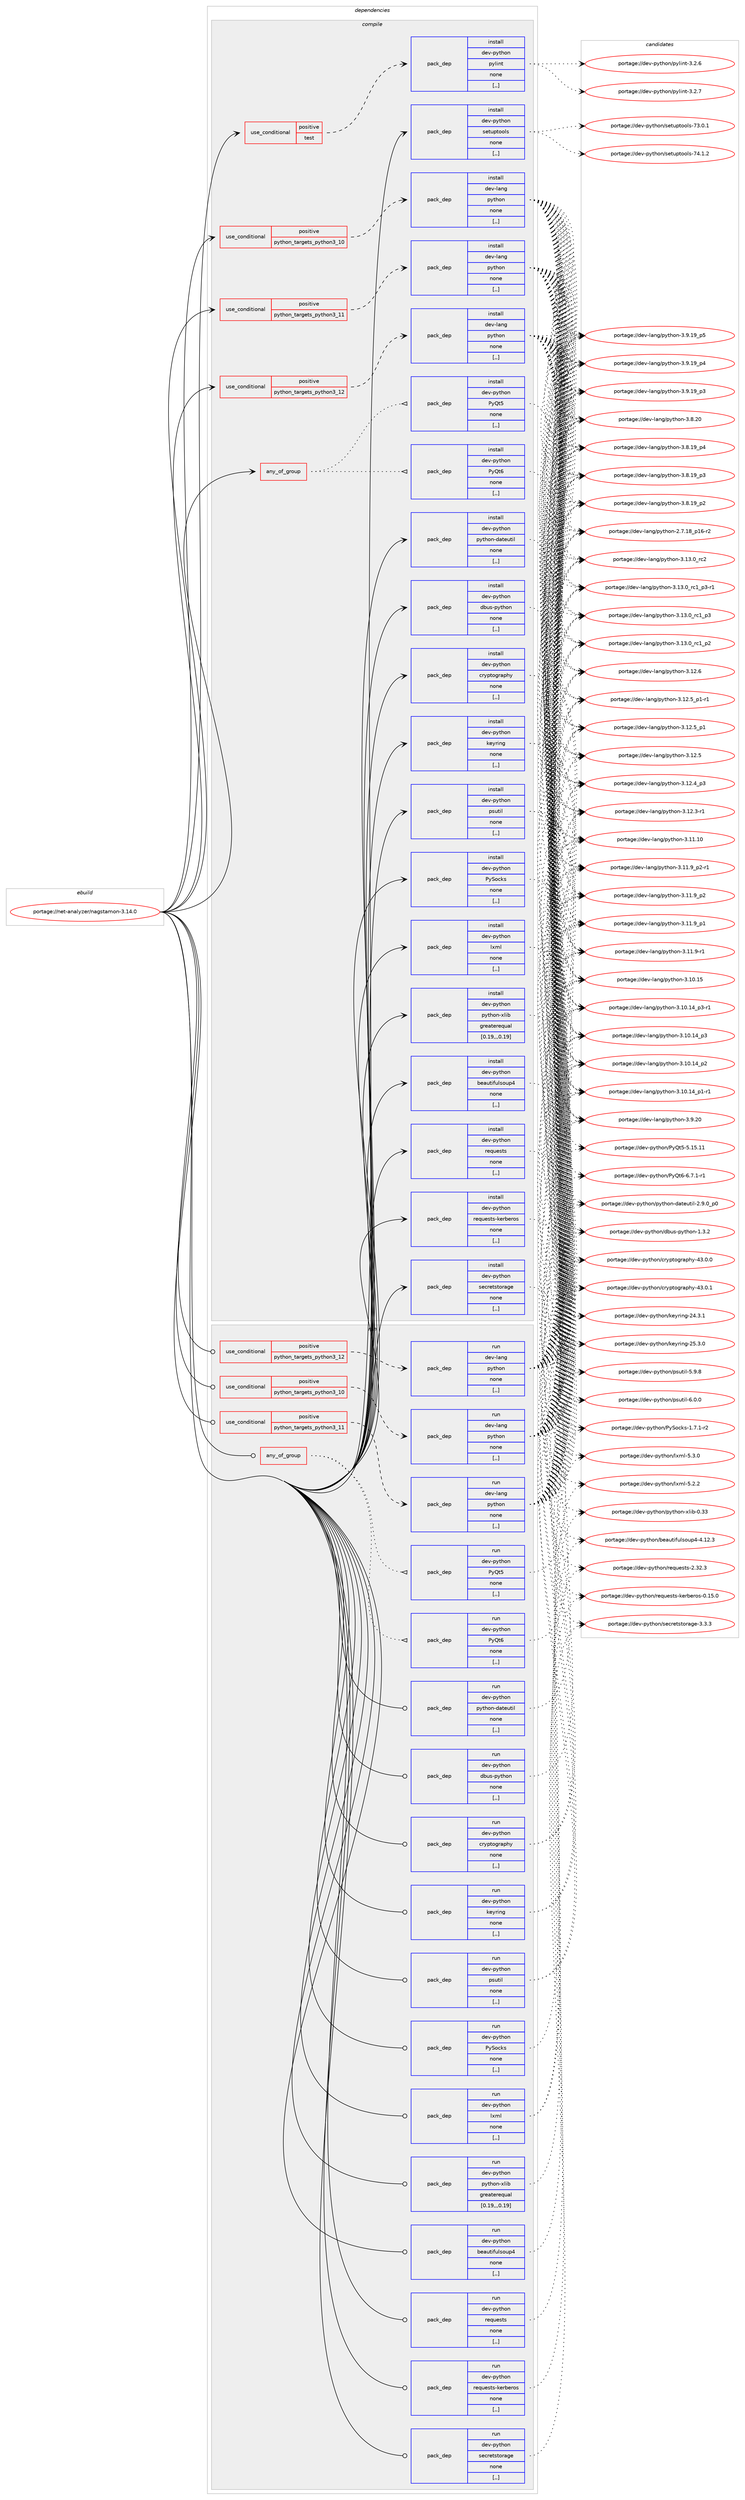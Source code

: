 digraph prolog {

# *************
# Graph options
# *************

newrank=true;
concentrate=true;
compound=true;
graph [rankdir=LR,fontname=Helvetica,fontsize=10,ranksep=1.5];#, ranksep=2.5, nodesep=0.2];
edge  [arrowhead=vee];
node  [fontname=Helvetica,fontsize=10];

# **********
# The ebuild
# **********

subgraph cluster_leftcol {
color=gray;
label=<<i>ebuild</i>>;
id [label="portage://net-analyzer/nagstamon-3.14.0", color=red, width=4, href="../net-analyzer/nagstamon-3.14.0.svg"];
}

# ****************
# The dependencies
# ****************

subgraph cluster_midcol {
color=gray;
label=<<i>dependencies</i>>;
subgraph cluster_compile {
fillcolor="#eeeeee";
style=filled;
label=<<i>compile</i>>;
subgraph any5920 {
dependency850512 [label=<<TABLE BORDER="0" CELLBORDER="1" CELLSPACING="0" CELLPADDING="4"><TR><TD CELLPADDING="10">any_of_group</TD></TR></TABLE>>, shape=none, color=red];subgraph pack622704 {
dependency850513 [label=<<TABLE BORDER="0" CELLBORDER="1" CELLSPACING="0" CELLPADDING="4" WIDTH="220"><TR><TD ROWSPAN="6" CELLPADDING="30">pack_dep</TD></TR><TR><TD WIDTH="110">install</TD></TR><TR><TD>dev-python</TD></TR><TR><TD>PyQt6</TD></TR><TR><TD>none</TD></TR><TR><TD>[,,]</TD></TR></TABLE>>, shape=none, color=blue];
}
dependency850512:e -> dependency850513:w [weight=20,style="dotted",arrowhead="oinv"];
subgraph pack622705 {
dependency850514 [label=<<TABLE BORDER="0" CELLBORDER="1" CELLSPACING="0" CELLPADDING="4" WIDTH="220"><TR><TD ROWSPAN="6" CELLPADDING="30">pack_dep</TD></TR><TR><TD WIDTH="110">install</TD></TR><TR><TD>dev-python</TD></TR><TR><TD>PyQt5</TD></TR><TR><TD>none</TD></TR><TR><TD>[,,]</TD></TR></TABLE>>, shape=none, color=blue];
}
dependency850512:e -> dependency850514:w [weight=20,style="dotted",arrowhead="oinv"];
}
id:e -> dependency850512:w [weight=20,style="solid",arrowhead="vee"];
subgraph cond221479 {
dependency850515 [label=<<TABLE BORDER="0" CELLBORDER="1" CELLSPACING="0" CELLPADDING="4"><TR><TD ROWSPAN="3" CELLPADDING="10">use_conditional</TD></TR><TR><TD>positive</TD></TR><TR><TD>python_targets_python3_10</TD></TR></TABLE>>, shape=none, color=red];
subgraph pack622706 {
dependency850516 [label=<<TABLE BORDER="0" CELLBORDER="1" CELLSPACING="0" CELLPADDING="4" WIDTH="220"><TR><TD ROWSPAN="6" CELLPADDING="30">pack_dep</TD></TR><TR><TD WIDTH="110">install</TD></TR><TR><TD>dev-lang</TD></TR><TR><TD>python</TD></TR><TR><TD>none</TD></TR><TR><TD>[,,]</TD></TR></TABLE>>, shape=none, color=blue];
}
dependency850515:e -> dependency850516:w [weight=20,style="dashed",arrowhead="vee"];
}
id:e -> dependency850515:w [weight=20,style="solid",arrowhead="vee"];
subgraph cond221480 {
dependency850517 [label=<<TABLE BORDER="0" CELLBORDER="1" CELLSPACING="0" CELLPADDING="4"><TR><TD ROWSPAN="3" CELLPADDING="10">use_conditional</TD></TR><TR><TD>positive</TD></TR><TR><TD>python_targets_python3_11</TD></TR></TABLE>>, shape=none, color=red];
subgraph pack622707 {
dependency850518 [label=<<TABLE BORDER="0" CELLBORDER="1" CELLSPACING="0" CELLPADDING="4" WIDTH="220"><TR><TD ROWSPAN="6" CELLPADDING="30">pack_dep</TD></TR><TR><TD WIDTH="110">install</TD></TR><TR><TD>dev-lang</TD></TR><TR><TD>python</TD></TR><TR><TD>none</TD></TR><TR><TD>[,,]</TD></TR></TABLE>>, shape=none, color=blue];
}
dependency850517:e -> dependency850518:w [weight=20,style="dashed",arrowhead="vee"];
}
id:e -> dependency850517:w [weight=20,style="solid",arrowhead="vee"];
subgraph cond221481 {
dependency850519 [label=<<TABLE BORDER="0" CELLBORDER="1" CELLSPACING="0" CELLPADDING="4"><TR><TD ROWSPAN="3" CELLPADDING="10">use_conditional</TD></TR><TR><TD>positive</TD></TR><TR><TD>python_targets_python3_12</TD></TR></TABLE>>, shape=none, color=red];
subgraph pack622708 {
dependency850520 [label=<<TABLE BORDER="0" CELLBORDER="1" CELLSPACING="0" CELLPADDING="4" WIDTH="220"><TR><TD ROWSPAN="6" CELLPADDING="30">pack_dep</TD></TR><TR><TD WIDTH="110">install</TD></TR><TR><TD>dev-lang</TD></TR><TR><TD>python</TD></TR><TR><TD>none</TD></TR><TR><TD>[,,]</TD></TR></TABLE>>, shape=none, color=blue];
}
dependency850519:e -> dependency850520:w [weight=20,style="dashed",arrowhead="vee"];
}
id:e -> dependency850519:w [weight=20,style="solid",arrowhead="vee"];
subgraph cond221482 {
dependency850521 [label=<<TABLE BORDER="0" CELLBORDER="1" CELLSPACING="0" CELLPADDING="4"><TR><TD ROWSPAN="3" CELLPADDING="10">use_conditional</TD></TR><TR><TD>positive</TD></TR><TR><TD>test</TD></TR></TABLE>>, shape=none, color=red];
subgraph pack622709 {
dependency850522 [label=<<TABLE BORDER="0" CELLBORDER="1" CELLSPACING="0" CELLPADDING="4" WIDTH="220"><TR><TD ROWSPAN="6" CELLPADDING="30">pack_dep</TD></TR><TR><TD WIDTH="110">install</TD></TR><TR><TD>dev-python</TD></TR><TR><TD>pylint</TD></TR><TR><TD>none</TD></TR><TR><TD>[,,]</TD></TR></TABLE>>, shape=none, color=blue];
}
dependency850521:e -> dependency850522:w [weight=20,style="dashed",arrowhead="vee"];
}
id:e -> dependency850521:w [weight=20,style="solid",arrowhead="vee"];
subgraph pack622710 {
dependency850523 [label=<<TABLE BORDER="0" CELLBORDER="1" CELLSPACING="0" CELLPADDING="4" WIDTH="220"><TR><TD ROWSPAN="6" CELLPADDING="30">pack_dep</TD></TR><TR><TD WIDTH="110">install</TD></TR><TR><TD>dev-python</TD></TR><TR><TD>PySocks</TD></TR><TR><TD>none</TD></TR><TR><TD>[,,]</TD></TR></TABLE>>, shape=none, color=blue];
}
id:e -> dependency850523:w [weight=20,style="solid",arrowhead="vee"];
subgraph pack622711 {
dependency850524 [label=<<TABLE BORDER="0" CELLBORDER="1" CELLSPACING="0" CELLPADDING="4" WIDTH="220"><TR><TD ROWSPAN="6" CELLPADDING="30">pack_dep</TD></TR><TR><TD WIDTH="110">install</TD></TR><TR><TD>dev-python</TD></TR><TR><TD>beautifulsoup4</TD></TR><TR><TD>none</TD></TR><TR><TD>[,,]</TD></TR></TABLE>>, shape=none, color=blue];
}
id:e -> dependency850524:w [weight=20,style="solid",arrowhead="vee"];
subgraph pack622712 {
dependency850525 [label=<<TABLE BORDER="0" CELLBORDER="1" CELLSPACING="0" CELLPADDING="4" WIDTH="220"><TR><TD ROWSPAN="6" CELLPADDING="30">pack_dep</TD></TR><TR><TD WIDTH="110">install</TD></TR><TR><TD>dev-python</TD></TR><TR><TD>cryptography</TD></TR><TR><TD>none</TD></TR><TR><TD>[,,]</TD></TR></TABLE>>, shape=none, color=blue];
}
id:e -> dependency850525:w [weight=20,style="solid",arrowhead="vee"];
subgraph pack622713 {
dependency850526 [label=<<TABLE BORDER="0" CELLBORDER="1" CELLSPACING="0" CELLPADDING="4" WIDTH="220"><TR><TD ROWSPAN="6" CELLPADDING="30">pack_dep</TD></TR><TR><TD WIDTH="110">install</TD></TR><TR><TD>dev-python</TD></TR><TR><TD>dbus-python</TD></TR><TR><TD>none</TD></TR><TR><TD>[,,]</TD></TR></TABLE>>, shape=none, color=blue];
}
id:e -> dependency850526:w [weight=20,style="solid",arrowhead="vee"];
subgraph pack622714 {
dependency850527 [label=<<TABLE BORDER="0" CELLBORDER="1" CELLSPACING="0" CELLPADDING="4" WIDTH="220"><TR><TD ROWSPAN="6" CELLPADDING="30">pack_dep</TD></TR><TR><TD WIDTH="110">install</TD></TR><TR><TD>dev-python</TD></TR><TR><TD>keyring</TD></TR><TR><TD>none</TD></TR><TR><TD>[,,]</TD></TR></TABLE>>, shape=none, color=blue];
}
id:e -> dependency850527:w [weight=20,style="solid",arrowhead="vee"];
subgraph pack622715 {
dependency850528 [label=<<TABLE BORDER="0" CELLBORDER="1" CELLSPACING="0" CELLPADDING="4" WIDTH="220"><TR><TD ROWSPAN="6" CELLPADDING="30">pack_dep</TD></TR><TR><TD WIDTH="110">install</TD></TR><TR><TD>dev-python</TD></TR><TR><TD>lxml</TD></TR><TR><TD>none</TD></TR><TR><TD>[,,]</TD></TR></TABLE>>, shape=none, color=blue];
}
id:e -> dependency850528:w [weight=20,style="solid",arrowhead="vee"];
subgraph pack622716 {
dependency850529 [label=<<TABLE BORDER="0" CELLBORDER="1" CELLSPACING="0" CELLPADDING="4" WIDTH="220"><TR><TD ROWSPAN="6" CELLPADDING="30">pack_dep</TD></TR><TR><TD WIDTH="110">install</TD></TR><TR><TD>dev-python</TD></TR><TR><TD>psutil</TD></TR><TR><TD>none</TD></TR><TR><TD>[,,]</TD></TR></TABLE>>, shape=none, color=blue];
}
id:e -> dependency850529:w [weight=20,style="solid",arrowhead="vee"];
subgraph pack622717 {
dependency850530 [label=<<TABLE BORDER="0" CELLBORDER="1" CELLSPACING="0" CELLPADDING="4" WIDTH="220"><TR><TD ROWSPAN="6" CELLPADDING="30">pack_dep</TD></TR><TR><TD WIDTH="110">install</TD></TR><TR><TD>dev-python</TD></TR><TR><TD>python-dateutil</TD></TR><TR><TD>none</TD></TR><TR><TD>[,,]</TD></TR></TABLE>>, shape=none, color=blue];
}
id:e -> dependency850530:w [weight=20,style="solid",arrowhead="vee"];
subgraph pack622718 {
dependency850531 [label=<<TABLE BORDER="0" CELLBORDER="1" CELLSPACING="0" CELLPADDING="4" WIDTH="220"><TR><TD ROWSPAN="6" CELLPADDING="30">pack_dep</TD></TR><TR><TD WIDTH="110">install</TD></TR><TR><TD>dev-python</TD></TR><TR><TD>python-xlib</TD></TR><TR><TD>greaterequal</TD></TR><TR><TD>[0.19,,,0.19]</TD></TR></TABLE>>, shape=none, color=blue];
}
id:e -> dependency850531:w [weight=20,style="solid",arrowhead="vee"];
subgraph pack622719 {
dependency850532 [label=<<TABLE BORDER="0" CELLBORDER="1" CELLSPACING="0" CELLPADDING="4" WIDTH="220"><TR><TD ROWSPAN="6" CELLPADDING="30">pack_dep</TD></TR><TR><TD WIDTH="110">install</TD></TR><TR><TD>dev-python</TD></TR><TR><TD>requests</TD></TR><TR><TD>none</TD></TR><TR><TD>[,,]</TD></TR></TABLE>>, shape=none, color=blue];
}
id:e -> dependency850532:w [weight=20,style="solid",arrowhead="vee"];
subgraph pack622720 {
dependency850533 [label=<<TABLE BORDER="0" CELLBORDER="1" CELLSPACING="0" CELLPADDING="4" WIDTH="220"><TR><TD ROWSPAN="6" CELLPADDING="30">pack_dep</TD></TR><TR><TD WIDTH="110">install</TD></TR><TR><TD>dev-python</TD></TR><TR><TD>requests-kerberos</TD></TR><TR><TD>none</TD></TR><TR><TD>[,,]</TD></TR></TABLE>>, shape=none, color=blue];
}
id:e -> dependency850533:w [weight=20,style="solid",arrowhead="vee"];
subgraph pack622721 {
dependency850534 [label=<<TABLE BORDER="0" CELLBORDER="1" CELLSPACING="0" CELLPADDING="4" WIDTH="220"><TR><TD ROWSPAN="6" CELLPADDING="30">pack_dep</TD></TR><TR><TD WIDTH="110">install</TD></TR><TR><TD>dev-python</TD></TR><TR><TD>secretstorage</TD></TR><TR><TD>none</TD></TR><TR><TD>[,,]</TD></TR></TABLE>>, shape=none, color=blue];
}
id:e -> dependency850534:w [weight=20,style="solid",arrowhead="vee"];
subgraph pack622722 {
dependency850535 [label=<<TABLE BORDER="0" CELLBORDER="1" CELLSPACING="0" CELLPADDING="4" WIDTH="220"><TR><TD ROWSPAN="6" CELLPADDING="30">pack_dep</TD></TR><TR><TD WIDTH="110">install</TD></TR><TR><TD>dev-python</TD></TR><TR><TD>setuptools</TD></TR><TR><TD>none</TD></TR><TR><TD>[,,]</TD></TR></TABLE>>, shape=none, color=blue];
}
id:e -> dependency850535:w [weight=20,style="solid",arrowhead="vee"];
}
subgraph cluster_compileandrun {
fillcolor="#eeeeee";
style=filled;
label=<<i>compile and run</i>>;
}
subgraph cluster_run {
fillcolor="#eeeeee";
style=filled;
label=<<i>run</i>>;
subgraph any5921 {
dependency850536 [label=<<TABLE BORDER="0" CELLBORDER="1" CELLSPACING="0" CELLPADDING="4"><TR><TD CELLPADDING="10">any_of_group</TD></TR></TABLE>>, shape=none, color=red];subgraph pack622723 {
dependency850537 [label=<<TABLE BORDER="0" CELLBORDER="1" CELLSPACING="0" CELLPADDING="4" WIDTH="220"><TR><TD ROWSPAN="6" CELLPADDING="30">pack_dep</TD></TR><TR><TD WIDTH="110">run</TD></TR><TR><TD>dev-python</TD></TR><TR><TD>PyQt6</TD></TR><TR><TD>none</TD></TR><TR><TD>[,,]</TD></TR></TABLE>>, shape=none, color=blue];
}
dependency850536:e -> dependency850537:w [weight=20,style="dotted",arrowhead="oinv"];
subgraph pack622724 {
dependency850538 [label=<<TABLE BORDER="0" CELLBORDER="1" CELLSPACING="0" CELLPADDING="4" WIDTH="220"><TR><TD ROWSPAN="6" CELLPADDING="30">pack_dep</TD></TR><TR><TD WIDTH="110">run</TD></TR><TR><TD>dev-python</TD></TR><TR><TD>PyQt5</TD></TR><TR><TD>none</TD></TR><TR><TD>[,,]</TD></TR></TABLE>>, shape=none, color=blue];
}
dependency850536:e -> dependency850538:w [weight=20,style="dotted",arrowhead="oinv"];
}
id:e -> dependency850536:w [weight=20,style="solid",arrowhead="odot"];
subgraph cond221483 {
dependency850539 [label=<<TABLE BORDER="0" CELLBORDER="1" CELLSPACING="0" CELLPADDING="4"><TR><TD ROWSPAN="3" CELLPADDING="10">use_conditional</TD></TR><TR><TD>positive</TD></TR><TR><TD>python_targets_python3_10</TD></TR></TABLE>>, shape=none, color=red];
subgraph pack622725 {
dependency850540 [label=<<TABLE BORDER="0" CELLBORDER="1" CELLSPACING="0" CELLPADDING="4" WIDTH="220"><TR><TD ROWSPAN="6" CELLPADDING="30">pack_dep</TD></TR><TR><TD WIDTH="110">run</TD></TR><TR><TD>dev-lang</TD></TR><TR><TD>python</TD></TR><TR><TD>none</TD></TR><TR><TD>[,,]</TD></TR></TABLE>>, shape=none, color=blue];
}
dependency850539:e -> dependency850540:w [weight=20,style="dashed",arrowhead="vee"];
}
id:e -> dependency850539:w [weight=20,style="solid",arrowhead="odot"];
subgraph cond221484 {
dependency850541 [label=<<TABLE BORDER="0" CELLBORDER="1" CELLSPACING="0" CELLPADDING="4"><TR><TD ROWSPAN="3" CELLPADDING="10">use_conditional</TD></TR><TR><TD>positive</TD></TR><TR><TD>python_targets_python3_11</TD></TR></TABLE>>, shape=none, color=red];
subgraph pack622726 {
dependency850542 [label=<<TABLE BORDER="0" CELLBORDER="1" CELLSPACING="0" CELLPADDING="4" WIDTH="220"><TR><TD ROWSPAN="6" CELLPADDING="30">pack_dep</TD></TR><TR><TD WIDTH="110">run</TD></TR><TR><TD>dev-lang</TD></TR><TR><TD>python</TD></TR><TR><TD>none</TD></TR><TR><TD>[,,]</TD></TR></TABLE>>, shape=none, color=blue];
}
dependency850541:e -> dependency850542:w [weight=20,style="dashed",arrowhead="vee"];
}
id:e -> dependency850541:w [weight=20,style="solid",arrowhead="odot"];
subgraph cond221485 {
dependency850543 [label=<<TABLE BORDER="0" CELLBORDER="1" CELLSPACING="0" CELLPADDING="4"><TR><TD ROWSPAN="3" CELLPADDING="10">use_conditional</TD></TR><TR><TD>positive</TD></TR><TR><TD>python_targets_python3_12</TD></TR></TABLE>>, shape=none, color=red];
subgraph pack622727 {
dependency850544 [label=<<TABLE BORDER="0" CELLBORDER="1" CELLSPACING="0" CELLPADDING="4" WIDTH="220"><TR><TD ROWSPAN="6" CELLPADDING="30">pack_dep</TD></TR><TR><TD WIDTH="110">run</TD></TR><TR><TD>dev-lang</TD></TR><TR><TD>python</TD></TR><TR><TD>none</TD></TR><TR><TD>[,,]</TD></TR></TABLE>>, shape=none, color=blue];
}
dependency850543:e -> dependency850544:w [weight=20,style="dashed",arrowhead="vee"];
}
id:e -> dependency850543:w [weight=20,style="solid",arrowhead="odot"];
subgraph pack622728 {
dependency850545 [label=<<TABLE BORDER="0" CELLBORDER="1" CELLSPACING="0" CELLPADDING="4" WIDTH="220"><TR><TD ROWSPAN="6" CELLPADDING="30">pack_dep</TD></TR><TR><TD WIDTH="110">run</TD></TR><TR><TD>dev-python</TD></TR><TR><TD>PySocks</TD></TR><TR><TD>none</TD></TR><TR><TD>[,,]</TD></TR></TABLE>>, shape=none, color=blue];
}
id:e -> dependency850545:w [weight=20,style="solid",arrowhead="odot"];
subgraph pack622729 {
dependency850546 [label=<<TABLE BORDER="0" CELLBORDER="1" CELLSPACING="0" CELLPADDING="4" WIDTH="220"><TR><TD ROWSPAN="6" CELLPADDING="30">pack_dep</TD></TR><TR><TD WIDTH="110">run</TD></TR><TR><TD>dev-python</TD></TR><TR><TD>beautifulsoup4</TD></TR><TR><TD>none</TD></TR><TR><TD>[,,]</TD></TR></TABLE>>, shape=none, color=blue];
}
id:e -> dependency850546:w [weight=20,style="solid",arrowhead="odot"];
subgraph pack622730 {
dependency850547 [label=<<TABLE BORDER="0" CELLBORDER="1" CELLSPACING="0" CELLPADDING="4" WIDTH="220"><TR><TD ROWSPAN="6" CELLPADDING="30">pack_dep</TD></TR><TR><TD WIDTH="110">run</TD></TR><TR><TD>dev-python</TD></TR><TR><TD>cryptography</TD></TR><TR><TD>none</TD></TR><TR><TD>[,,]</TD></TR></TABLE>>, shape=none, color=blue];
}
id:e -> dependency850547:w [weight=20,style="solid",arrowhead="odot"];
subgraph pack622731 {
dependency850548 [label=<<TABLE BORDER="0" CELLBORDER="1" CELLSPACING="0" CELLPADDING="4" WIDTH="220"><TR><TD ROWSPAN="6" CELLPADDING="30">pack_dep</TD></TR><TR><TD WIDTH="110">run</TD></TR><TR><TD>dev-python</TD></TR><TR><TD>dbus-python</TD></TR><TR><TD>none</TD></TR><TR><TD>[,,]</TD></TR></TABLE>>, shape=none, color=blue];
}
id:e -> dependency850548:w [weight=20,style="solid",arrowhead="odot"];
subgraph pack622732 {
dependency850549 [label=<<TABLE BORDER="0" CELLBORDER="1" CELLSPACING="0" CELLPADDING="4" WIDTH="220"><TR><TD ROWSPAN="6" CELLPADDING="30">pack_dep</TD></TR><TR><TD WIDTH="110">run</TD></TR><TR><TD>dev-python</TD></TR><TR><TD>keyring</TD></TR><TR><TD>none</TD></TR><TR><TD>[,,]</TD></TR></TABLE>>, shape=none, color=blue];
}
id:e -> dependency850549:w [weight=20,style="solid",arrowhead="odot"];
subgraph pack622733 {
dependency850550 [label=<<TABLE BORDER="0" CELLBORDER="1" CELLSPACING="0" CELLPADDING="4" WIDTH="220"><TR><TD ROWSPAN="6" CELLPADDING="30">pack_dep</TD></TR><TR><TD WIDTH="110">run</TD></TR><TR><TD>dev-python</TD></TR><TR><TD>lxml</TD></TR><TR><TD>none</TD></TR><TR><TD>[,,]</TD></TR></TABLE>>, shape=none, color=blue];
}
id:e -> dependency850550:w [weight=20,style="solid",arrowhead="odot"];
subgraph pack622734 {
dependency850551 [label=<<TABLE BORDER="0" CELLBORDER="1" CELLSPACING="0" CELLPADDING="4" WIDTH="220"><TR><TD ROWSPAN="6" CELLPADDING="30">pack_dep</TD></TR><TR><TD WIDTH="110">run</TD></TR><TR><TD>dev-python</TD></TR><TR><TD>psutil</TD></TR><TR><TD>none</TD></TR><TR><TD>[,,]</TD></TR></TABLE>>, shape=none, color=blue];
}
id:e -> dependency850551:w [weight=20,style="solid",arrowhead="odot"];
subgraph pack622735 {
dependency850552 [label=<<TABLE BORDER="0" CELLBORDER="1" CELLSPACING="0" CELLPADDING="4" WIDTH="220"><TR><TD ROWSPAN="6" CELLPADDING="30">pack_dep</TD></TR><TR><TD WIDTH="110">run</TD></TR><TR><TD>dev-python</TD></TR><TR><TD>python-dateutil</TD></TR><TR><TD>none</TD></TR><TR><TD>[,,]</TD></TR></TABLE>>, shape=none, color=blue];
}
id:e -> dependency850552:w [weight=20,style="solid",arrowhead="odot"];
subgraph pack622736 {
dependency850553 [label=<<TABLE BORDER="0" CELLBORDER="1" CELLSPACING="0" CELLPADDING="4" WIDTH="220"><TR><TD ROWSPAN="6" CELLPADDING="30">pack_dep</TD></TR><TR><TD WIDTH="110">run</TD></TR><TR><TD>dev-python</TD></TR><TR><TD>python-xlib</TD></TR><TR><TD>greaterequal</TD></TR><TR><TD>[0.19,,,0.19]</TD></TR></TABLE>>, shape=none, color=blue];
}
id:e -> dependency850553:w [weight=20,style="solid",arrowhead="odot"];
subgraph pack622737 {
dependency850554 [label=<<TABLE BORDER="0" CELLBORDER="1" CELLSPACING="0" CELLPADDING="4" WIDTH="220"><TR><TD ROWSPAN="6" CELLPADDING="30">pack_dep</TD></TR><TR><TD WIDTH="110">run</TD></TR><TR><TD>dev-python</TD></TR><TR><TD>requests</TD></TR><TR><TD>none</TD></TR><TR><TD>[,,]</TD></TR></TABLE>>, shape=none, color=blue];
}
id:e -> dependency850554:w [weight=20,style="solid",arrowhead="odot"];
subgraph pack622738 {
dependency850555 [label=<<TABLE BORDER="0" CELLBORDER="1" CELLSPACING="0" CELLPADDING="4" WIDTH="220"><TR><TD ROWSPAN="6" CELLPADDING="30">pack_dep</TD></TR><TR><TD WIDTH="110">run</TD></TR><TR><TD>dev-python</TD></TR><TR><TD>requests-kerberos</TD></TR><TR><TD>none</TD></TR><TR><TD>[,,]</TD></TR></TABLE>>, shape=none, color=blue];
}
id:e -> dependency850555:w [weight=20,style="solid",arrowhead="odot"];
subgraph pack622739 {
dependency850556 [label=<<TABLE BORDER="0" CELLBORDER="1" CELLSPACING="0" CELLPADDING="4" WIDTH="220"><TR><TD ROWSPAN="6" CELLPADDING="30">pack_dep</TD></TR><TR><TD WIDTH="110">run</TD></TR><TR><TD>dev-python</TD></TR><TR><TD>secretstorage</TD></TR><TR><TD>none</TD></TR><TR><TD>[,,]</TD></TR></TABLE>>, shape=none, color=blue];
}
id:e -> dependency850556:w [weight=20,style="solid",arrowhead="odot"];
}
}

# **************
# The candidates
# **************

subgraph cluster_choices {
rank=same;
color=gray;
label=<<i>candidates</i>>;

subgraph choice622704 {
color=black;
nodesep=1;
choice10010111845112121116104111110478012181116544554465546494511449 [label="portage://dev-python/PyQt6-6.7.1-r1", color=red, width=4,href="../dev-python/PyQt6-6.7.1-r1.svg"];
dependency850513:e -> choice10010111845112121116104111110478012181116544554465546494511449:w [style=dotted,weight="100"];
}
subgraph choice622705 {
color=black;
nodesep=1;
choice10010111845112121116104111110478012181116534553464953464949 [label="portage://dev-python/PyQt5-5.15.11", color=red, width=4,href="../dev-python/PyQt5-5.15.11.svg"];
dependency850514:e -> choice10010111845112121116104111110478012181116534553464953464949:w [style=dotted,weight="100"];
}
subgraph choice622706 {
color=black;
nodesep=1;
choice10010111845108971101034711212111610411111045514649514648951149950 [label="portage://dev-lang/python-3.13.0_rc2", color=red, width=4,href="../dev-lang/python-3.13.0_rc2.svg"];
choice1001011184510897110103471121211161041111104551464951464895114994995112514511449 [label="portage://dev-lang/python-3.13.0_rc1_p3-r1", color=red, width=4,href="../dev-lang/python-3.13.0_rc1_p3-r1.svg"];
choice100101118451089711010347112121116104111110455146495146489511499499511251 [label="portage://dev-lang/python-3.13.0_rc1_p3", color=red, width=4,href="../dev-lang/python-3.13.0_rc1_p3.svg"];
choice100101118451089711010347112121116104111110455146495146489511499499511250 [label="portage://dev-lang/python-3.13.0_rc1_p2", color=red, width=4,href="../dev-lang/python-3.13.0_rc1_p2.svg"];
choice10010111845108971101034711212111610411111045514649504654 [label="portage://dev-lang/python-3.12.6", color=red, width=4,href="../dev-lang/python-3.12.6.svg"];
choice1001011184510897110103471121211161041111104551464950465395112494511449 [label="portage://dev-lang/python-3.12.5_p1-r1", color=red, width=4,href="../dev-lang/python-3.12.5_p1-r1.svg"];
choice100101118451089711010347112121116104111110455146495046539511249 [label="portage://dev-lang/python-3.12.5_p1", color=red, width=4,href="../dev-lang/python-3.12.5_p1.svg"];
choice10010111845108971101034711212111610411111045514649504653 [label="portage://dev-lang/python-3.12.5", color=red, width=4,href="../dev-lang/python-3.12.5.svg"];
choice100101118451089711010347112121116104111110455146495046529511251 [label="portage://dev-lang/python-3.12.4_p3", color=red, width=4,href="../dev-lang/python-3.12.4_p3.svg"];
choice100101118451089711010347112121116104111110455146495046514511449 [label="portage://dev-lang/python-3.12.3-r1", color=red, width=4,href="../dev-lang/python-3.12.3-r1.svg"];
choice1001011184510897110103471121211161041111104551464949464948 [label="portage://dev-lang/python-3.11.10", color=red, width=4,href="../dev-lang/python-3.11.10.svg"];
choice1001011184510897110103471121211161041111104551464949465795112504511449 [label="portage://dev-lang/python-3.11.9_p2-r1", color=red, width=4,href="../dev-lang/python-3.11.9_p2-r1.svg"];
choice100101118451089711010347112121116104111110455146494946579511250 [label="portage://dev-lang/python-3.11.9_p2", color=red, width=4,href="../dev-lang/python-3.11.9_p2.svg"];
choice100101118451089711010347112121116104111110455146494946579511249 [label="portage://dev-lang/python-3.11.9_p1", color=red, width=4,href="../dev-lang/python-3.11.9_p1.svg"];
choice100101118451089711010347112121116104111110455146494946574511449 [label="portage://dev-lang/python-3.11.9-r1", color=red, width=4,href="../dev-lang/python-3.11.9-r1.svg"];
choice1001011184510897110103471121211161041111104551464948464953 [label="portage://dev-lang/python-3.10.15", color=red, width=4,href="../dev-lang/python-3.10.15.svg"];
choice100101118451089711010347112121116104111110455146494846495295112514511449 [label="portage://dev-lang/python-3.10.14_p3-r1", color=red, width=4,href="../dev-lang/python-3.10.14_p3-r1.svg"];
choice10010111845108971101034711212111610411111045514649484649529511251 [label="portage://dev-lang/python-3.10.14_p3", color=red, width=4,href="../dev-lang/python-3.10.14_p3.svg"];
choice10010111845108971101034711212111610411111045514649484649529511250 [label="portage://dev-lang/python-3.10.14_p2", color=red, width=4,href="../dev-lang/python-3.10.14_p2.svg"];
choice100101118451089711010347112121116104111110455146494846495295112494511449 [label="portage://dev-lang/python-3.10.14_p1-r1", color=red, width=4,href="../dev-lang/python-3.10.14_p1-r1.svg"];
choice10010111845108971101034711212111610411111045514657465048 [label="portage://dev-lang/python-3.9.20", color=red, width=4,href="../dev-lang/python-3.9.20.svg"];
choice100101118451089711010347112121116104111110455146574649579511253 [label="portage://dev-lang/python-3.9.19_p5", color=red, width=4,href="../dev-lang/python-3.9.19_p5.svg"];
choice100101118451089711010347112121116104111110455146574649579511252 [label="portage://dev-lang/python-3.9.19_p4", color=red, width=4,href="../dev-lang/python-3.9.19_p4.svg"];
choice100101118451089711010347112121116104111110455146574649579511251 [label="portage://dev-lang/python-3.9.19_p3", color=red, width=4,href="../dev-lang/python-3.9.19_p3.svg"];
choice10010111845108971101034711212111610411111045514656465048 [label="portage://dev-lang/python-3.8.20", color=red, width=4,href="../dev-lang/python-3.8.20.svg"];
choice100101118451089711010347112121116104111110455146564649579511252 [label="portage://dev-lang/python-3.8.19_p4", color=red, width=4,href="../dev-lang/python-3.8.19_p4.svg"];
choice100101118451089711010347112121116104111110455146564649579511251 [label="portage://dev-lang/python-3.8.19_p3", color=red, width=4,href="../dev-lang/python-3.8.19_p3.svg"];
choice100101118451089711010347112121116104111110455146564649579511250 [label="portage://dev-lang/python-3.8.19_p2", color=red, width=4,href="../dev-lang/python-3.8.19_p2.svg"];
choice100101118451089711010347112121116104111110455046554649569511249544511450 [label="portage://dev-lang/python-2.7.18_p16-r2", color=red, width=4,href="../dev-lang/python-2.7.18_p16-r2.svg"];
dependency850516:e -> choice10010111845108971101034711212111610411111045514649514648951149950:w [style=dotted,weight="100"];
dependency850516:e -> choice1001011184510897110103471121211161041111104551464951464895114994995112514511449:w [style=dotted,weight="100"];
dependency850516:e -> choice100101118451089711010347112121116104111110455146495146489511499499511251:w [style=dotted,weight="100"];
dependency850516:e -> choice100101118451089711010347112121116104111110455146495146489511499499511250:w [style=dotted,weight="100"];
dependency850516:e -> choice10010111845108971101034711212111610411111045514649504654:w [style=dotted,weight="100"];
dependency850516:e -> choice1001011184510897110103471121211161041111104551464950465395112494511449:w [style=dotted,weight="100"];
dependency850516:e -> choice100101118451089711010347112121116104111110455146495046539511249:w [style=dotted,weight="100"];
dependency850516:e -> choice10010111845108971101034711212111610411111045514649504653:w [style=dotted,weight="100"];
dependency850516:e -> choice100101118451089711010347112121116104111110455146495046529511251:w [style=dotted,weight="100"];
dependency850516:e -> choice100101118451089711010347112121116104111110455146495046514511449:w [style=dotted,weight="100"];
dependency850516:e -> choice1001011184510897110103471121211161041111104551464949464948:w [style=dotted,weight="100"];
dependency850516:e -> choice1001011184510897110103471121211161041111104551464949465795112504511449:w [style=dotted,weight="100"];
dependency850516:e -> choice100101118451089711010347112121116104111110455146494946579511250:w [style=dotted,weight="100"];
dependency850516:e -> choice100101118451089711010347112121116104111110455146494946579511249:w [style=dotted,weight="100"];
dependency850516:e -> choice100101118451089711010347112121116104111110455146494946574511449:w [style=dotted,weight="100"];
dependency850516:e -> choice1001011184510897110103471121211161041111104551464948464953:w [style=dotted,weight="100"];
dependency850516:e -> choice100101118451089711010347112121116104111110455146494846495295112514511449:w [style=dotted,weight="100"];
dependency850516:e -> choice10010111845108971101034711212111610411111045514649484649529511251:w [style=dotted,weight="100"];
dependency850516:e -> choice10010111845108971101034711212111610411111045514649484649529511250:w [style=dotted,weight="100"];
dependency850516:e -> choice100101118451089711010347112121116104111110455146494846495295112494511449:w [style=dotted,weight="100"];
dependency850516:e -> choice10010111845108971101034711212111610411111045514657465048:w [style=dotted,weight="100"];
dependency850516:e -> choice100101118451089711010347112121116104111110455146574649579511253:w [style=dotted,weight="100"];
dependency850516:e -> choice100101118451089711010347112121116104111110455146574649579511252:w [style=dotted,weight="100"];
dependency850516:e -> choice100101118451089711010347112121116104111110455146574649579511251:w [style=dotted,weight="100"];
dependency850516:e -> choice10010111845108971101034711212111610411111045514656465048:w [style=dotted,weight="100"];
dependency850516:e -> choice100101118451089711010347112121116104111110455146564649579511252:w [style=dotted,weight="100"];
dependency850516:e -> choice100101118451089711010347112121116104111110455146564649579511251:w [style=dotted,weight="100"];
dependency850516:e -> choice100101118451089711010347112121116104111110455146564649579511250:w [style=dotted,weight="100"];
dependency850516:e -> choice100101118451089711010347112121116104111110455046554649569511249544511450:w [style=dotted,weight="100"];
}
subgraph choice622707 {
color=black;
nodesep=1;
choice10010111845108971101034711212111610411111045514649514648951149950 [label="portage://dev-lang/python-3.13.0_rc2", color=red, width=4,href="../dev-lang/python-3.13.0_rc2.svg"];
choice1001011184510897110103471121211161041111104551464951464895114994995112514511449 [label="portage://dev-lang/python-3.13.0_rc1_p3-r1", color=red, width=4,href="../dev-lang/python-3.13.0_rc1_p3-r1.svg"];
choice100101118451089711010347112121116104111110455146495146489511499499511251 [label="portage://dev-lang/python-3.13.0_rc1_p3", color=red, width=4,href="../dev-lang/python-3.13.0_rc1_p3.svg"];
choice100101118451089711010347112121116104111110455146495146489511499499511250 [label="portage://dev-lang/python-3.13.0_rc1_p2", color=red, width=4,href="../dev-lang/python-3.13.0_rc1_p2.svg"];
choice10010111845108971101034711212111610411111045514649504654 [label="portage://dev-lang/python-3.12.6", color=red, width=4,href="../dev-lang/python-3.12.6.svg"];
choice1001011184510897110103471121211161041111104551464950465395112494511449 [label="portage://dev-lang/python-3.12.5_p1-r1", color=red, width=4,href="../dev-lang/python-3.12.5_p1-r1.svg"];
choice100101118451089711010347112121116104111110455146495046539511249 [label="portage://dev-lang/python-3.12.5_p1", color=red, width=4,href="../dev-lang/python-3.12.5_p1.svg"];
choice10010111845108971101034711212111610411111045514649504653 [label="portage://dev-lang/python-3.12.5", color=red, width=4,href="../dev-lang/python-3.12.5.svg"];
choice100101118451089711010347112121116104111110455146495046529511251 [label="portage://dev-lang/python-3.12.4_p3", color=red, width=4,href="../dev-lang/python-3.12.4_p3.svg"];
choice100101118451089711010347112121116104111110455146495046514511449 [label="portage://dev-lang/python-3.12.3-r1", color=red, width=4,href="../dev-lang/python-3.12.3-r1.svg"];
choice1001011184510897110103471121211161041111104551464949464948 [label="portage://dev-lang/python-3.11.10", color=red, width=4,href="../dev-lang/python-3.11.10.svg"];
choice1001011184510897110103471121211161041111104551464949465795112504511449 [label="portage://dev-lang/python-3.11.9_p2-r1", color=red, width=4,href="../dev-lang/python-3.11.9_p2-r1.svg"];
choice100101118451089711010347112121116104111110455146494946579511250 [label="portage://dev-lang/python-3.11.9_p2", color=red, width=4,href="../dev-lang/python-3.11.9_p2.svg"];
choice100101118451089711010347112121116104111110455146494946579511249 [label="portage://dev-lang/python-3.11.9_p1", color=red, width=4,href="../dev-lang/python-3.11.9_p1.svg"];
choice100101118451089711010347112121116104111110455146494946574511449 [label="portage://dev-lang/python-3.11.9-r1", color=red, width=4,href="../dev-lang/python-3.11.9-r1.svg"];
choice1001011184510897110103471121211161041111104551464948464953 [label="portage://dev-lang/python-3.10.15", color=red, width=4,href="../dev-lang/python-3.10.15.svg"];
choice100101118451089711010347112121116104111110455146494846495295112514511449 [label="portage://dev-lang/python-3.10.14_p3-r1", color=red, width=4,href="../dev-lang/python-3.10.14_p3-r1.svg"];
choice10010111845108971101034711212111610411111045514649484649529511251 [label="portage://dev-lang/python-3.10.14_p3", color=red, width=4,href="../dev-lang/python-3.10.14_p3.svg"];
choice10010111845108971101034711212111610411111045514649484649529511250 [label="portage://dev-lang/python-3.10.14_p2", color=red, width=4,href="../dev-lang/python-3.10.14_p2.svg"];
choice100101118451089711010347112121116104111110455146494846495295112494511449 [label="portage://dev-lang/python-3.10.14_p1-r1", color=red, width=4,href="../dev-lang/python-3.10.14_p1-r1.svg"];
choice10010111845108971101034711212111610411111045514657465048 [label="portage://dev-lang/python-3.9.20", color=red, width=4,href="../dev-lang/python-3.9.20.svg"];
choice100101118451089711010347112121116104111110455146574649579511253 [label="portage://dev-lang/python-3.9.19_p5", color=red, width=4,href="../dev-lang/python-3.9.19_p5.svg"];
choice100101118451089711010347112121116104111110455146574649579511252 [label="portage://dev-lang/python-3.9.19_p4", color=red, width=4,href="../dev-lang/python-3.9.19_p4.svg"];
choice100101118451089711010347112121116104111110455146574649579511251 [label="portage://dev-lang/python-3.9.19_p3", color=red, width=4,href="../dev-lang/python-3.9.19_p3.svg"];
choice10010111845108971101034711212111610411111045514656465048 [label="portage://dev-lang/python-3.8.20", color=red, width=4,href="../dev-lang/python-3.8.20.svg"];
choice100101118451089711010347112121116104111110455146564649579511252 [label="portage://dev-lang/python-3.8.19_p4", color=red, width=4,href="../dev-lang/python-3.8.19_p4.svg"];
choice100101118451089711010347112121116104111110455146564649579511251 [label="portage://dev-lang/python-3.8.19_p3", color=red, width=4,href="../dev-lang/python-3.8.19_p3.svg"];
choice100101118451089711010347112121116104111110455146564649579511250 [label="portage://dev-lang/python-3.8.19_p2", color=red, width=4,href="../dev-lang/python-3.8.19_p2.svg"];
choice100101118451089711010347112121116104111110455046554649569511249544511450 [label="portage://dev-lang/python-2.7.18_p16-r2", color=red, width=4,href="../dev-lang/python-2.7.18_p16-r2.svg"];
dependency850518:e -> choice10010111845108971101034711212111610411111045514649514648951149950:w [style=dotted,weight="100"];
dependency850518:e -> choice1001011184510897110103471121211161041111104551464951464895114994995112514511449:w [style=dotted,weight="100"];
dependency850518:e -> choice100101118451089711010347112121116104111110455146495146489511499499511251:w [style=dotted,weight="100"];
dependency850518:e -> choice100101118451089711010347112121116104111110455146495146489511499499511250:w [style=dotted,weight="100"];
dependency850518:e -> choice10010111845108971101034711212111610411111045514649504654:w [style=dotted,weight="100"];
dependency850518:e -> choice1001011184510897110103471121211161041111104551464950465395112494511449:w [style=dotted,weight="100"];
dependency850518:e -> choice100101118451089711010347112121116104111110455146495046539511249:w [style=dotted,weight="100"];
dependency850518:e -> choice10010111845108971101034711212111610411111045514649504653:w [style=dotted,weight="100"];
dependency850518:e -> choice100101118451089711010347112121116104111110455146495046529511251:w [style=dotted,weight="100"];
dependency850518:e -> choice100101118451089711010347112121116104111110455146495046514511449:w [style=dotted,weight="100"];
dependency850518:e -> choice1001011184510897110103471121211161041111104551464949464948:w [style=dotted,weight="100"];
dependency850518:e -> choice1001011184510897110103471121211161041111104551464949465795112504511449:w [style=dotted,weight="100"];
dependency850518:e -> choice100101118451089711010347112121116104111110455146494946579511250:w [style=dotted,weight="100"];
dependency850518:e -> choice100101118451089711010347112121116104111110455146494946579511249:w [style=dotted,weight="100"];
dependency850518:e -> choice100101118451089711010347112121116104111110455146494946574511449:w [style=dotted,weight="100"];
dependency850518:e -> choice1001011184510897110103471121211161041111104551464948464953:w [style=dotted,weight="100"];
dependency850518:e -> choice100101118451089711010347112121116104111110455146494846495295112514511449:w [style=dotted,weight="100"];
dependency850518:e -> choice10010111845108971101034711212111610411111045514649484649529511251:w [style=dotted,weight="100"];
dependency850518:e -> choice10010111845108971101034711212111610411111045514649484649529511250:w [style=dotted,weight="100"];
dependency850518:e -> choice100101118451089711010347112121116104111110455146494846495295112494511449:w [style=dotted,weight="100"];
dependency850518:e -> choice10010111845108971101034711212111610411111045514657465048:w [style=dotted,weight="100"];
dependency850518:e -> choice100101118451089711010347112121116104111110455146574649579511253:w [style=dotted,weight="100"];
dependency850518:e -> choice100101118451089711010347112121116104111110455146574649579511252:w [style=dotted,weight="100"];
dependency850518:e -> choice100101118451089711010347112121116104111110455146574649579511251:w [style=dotted,weight="100"];
dependency850518:e -> choice10010111845108971101034711212111610411111045514656465048:w [style=dotted,weight="100"];
dependency850518:e -> choice100101118451089711010347112121116104111110455146564649579511252:w [style=dotted,weight="100"];
dependency850518:e -> choice100101118451089711010347112121116104111110455146564649579511251:w [style=dotted,weight="100"];
dependency850518:e -> choice100101118451089711010347112121116104111110455146564649579511250:w [style=dotted,weight="100"];
dependency850518:e -> choice100101118451089711010347112121116104111110455046554649569511249544511450:w [style=dotted,weight="100"];
}
subgraph choice622708 {
color=black;
nodesep=1;
choice10010111845108971101034711212111610411111045514649514648951149950 [label="portage://dev-lang/python-3.13.0_rc2", color=red, width=4,href="../dev-lang/python-3.13.0_rc2.svg"];
choice1001011184510897110103471121211161041111104551464951464895114994995112514511449 [label="portage://dev-lang/python-3.13.0_rc1_p3-r1", color=red, width=4,href="../dev-lang/python-3.13.0_rc1_p3-r1.svg"];
choice100101118451089711010347112121116104111110455146495146489511499499511251 [label="portage://dev-lang/python-3.13.0_rc1_p3", color=red, width=4,href="../dev-lang/python-3.13.0_rc1_p3.svg"];
choice100101118451089711010347112121116104111110455146495146489511499499511250 [label="portage://dev-lang/python-3.13.0_rc1_p2", color=red, width=4,href="../dev-lang/python-3.13.0_rc1_p2.svg"];
choice10010111845108971101034711212111610411111045514649504654 [label="portage://dev-lang/python-3.12.6", color=red, width=4,href="../dev-lang/python-3.12.6.svg"];
choice1001011184510897110103471121211161041111104551464950465395112494511449 [label="portage://dev-lang/python-3.12.5_p1-r1", color=red, width=4,href="../dev-lang/python-3.12.5_p1-r1.svg"];
choice100101118451089711010347112121116104111110455146495046539511249 [label="portage://dev-lang/python-3.12.5_p1", color=red, width=4,href="../dev-lang/python-3.12.5_p1.svg"];
choice10010111845108971101034711212111610411111045514649504653 [label="portage://dev-lang/python-3.12.5", color=red, width=4,href="../dev-lang/python-3.12.5.svg"];
choice100101118451089711010347112121116104111110455146495046529511251 [label="portage://dev-lang/python-3.12.4_p3", color=red, width=4,href="../dev-lang/python-3.12.4_p3.svg"];
choice100101118451089711010347112121116104111110455146495046514511449 [label="portage://dev-lang/python-3.12.3-r1", color=red, width=4,href="../dev-lang/python-3.12.3-r1.svg"];
choice1001011184510897110103471121211161041111104551464949464948 [label="portage://dev-lang/python-3.11.10", color=red, width=4,href="../dev-lang/python-3.11.10.svg"];
choice1001011184510897110103471121211161041111104551464949465795112504511449 [label="portage://dev-lang/python-3.11.9_p2-r1", color=red, width=4,href="../dev-lang/python-3.11.9_p2-r1.svg"];
choice100101118451089711010347112121116104111110455146494946579511250 [label="portage://dev-lang/python-3.11.9_p2", color=red, width=4,href="../dev-lang/python-3.11.9_p2.svg"];
choice100101118451089711010347112121116104111110455146494946579511249 [label="portage://dev-lang/python-3.11.9_p1", color=red, width=4,href="../dev-lang/python-3.11.9_p1.svg"];
choice100101118451089711010347112121116104111110455146494946574511449 [label="portage://dev-lang/python-3.11.9-r1", color=red, width=4,href="../dev-lang/python-3.11.9-r1.svg"];
choice1001011184510897110103471121211161041111104551464948464953 [label="portage://dev-lang/python-3.10.15", color=red, width=4,href="../dev-lang/python-3.10.15.svg"];
choice100101118451089711010347112121116104111110455146494846495295112514511449 [label="portage://dev-lang/python-3.10.14_p3-r1", color=red, width=4,href="../dev-lang/python-3.10.14_p3-r1.svg"];
choice10010111845108971101034711212111610411111045514649484649529511251 [label="portage://dev-lang/python-3.10.14_p3", color=red, width=4,href="../dev-lang/python-3.10.14_p3.svg"];
choice10010111845108971101034711212111610411111045514649484649529511250 [label="portage://dev-lang/python-3.10.14_p2", color=red, width=4,href="../dev-lang/python-3.10.14_p2.svg"];
choice100101118451089711010347112121116104111110455146494846495295112494511449 [label="portage://dev-lang/python-3.10.14_p1-r1", color=red, width=4,href="../dev-lang/python-3.10.14_p1-r1.svg"];
choice10010111845108971101034711212111610411111045514657465048 [label="portage://dev-lang/python-3.9.20", color=red, width=4,href="../dev-lang/python-3.9.20.svg"];
choice100101118451089711010347112121116104111110455146574649579511253 [label="portage://dev-lang/python-3.9.19_p5", color=red, width=4,href="../dev-lang/python-3.9.19_p5.svg"];
choice100101118451089711010347112121116104111110455146574649579511252 [label="portage://dev-lang/python-3.9.19_p4", color=red, width=4,href="../dev-lang/python-3.9.19_p4.svg"];
choice100101118451089711010347112121116104111110455146574649579511251 [label="portage://dev-lang/python-3.9.19_p3", color=red, width=4,href="../dev-lang/python-3.9.19_p3.svg"];
choice10010111845108971101034711212111610411111045514656465048 [label="portage://dev-lang/python-3.8.20", color=red, width=4,href="../dev-lang/python-3.8.20.svg"];
choice100101118451089711010347112121116104111110455146564649579511252 [label="portage://dev-lang/python-3.8.19_p4", color=red, width=4,href="../dev-lang/python-3.8.19_p4.svg"];
choice100101118451089711010347112121116104111110455146564649579511251 [label="portage://dev-lang/python-3.8.19_p3", color=red, width=4,href="../dev-lang/python-3.8.19_p3.svg"];
choice100101118451089711010347112121116104111110455146564649579511250 [label="portage://dev-lang/python-3.8.19_p2", color=red, width=4,href="../dev-lang/python-3.8.19_p2.svg"];
choice100101118451089711010347112121116104111110455046554649569511249544511450 [label="portage://dev-lang/python-2.7.18_p16-r2", color=red, width=4,href="../dev-lang/python-2.7.18_p16-r2.svg"];
dependency850520:e -> choice10010111845108971101034711212111610411111045514649514648951149950:w [style=dotted,weight="100"];
dependency850520:e -> choice1001011184510897110103471121211161041111104551464951464895114994995112514511449:w [style=dotted,weight="100"];
dependency850520:e -> choice100101118451089711010347112121116104111110455146495146489511499499511251:w [style=dotted,weight="100"];
dependency850520:e -> choice100101118451089711010347112121116104111110455146495146489511499499511250:w [style=dotted,weight="100"];
dependency850520:e -> choice10010111845108971101034711212111610411111045514649504654:w [style=dotted,weight="100"];
dependency850520:e -> choice1001011184510897110103471121211161041111104551464950465395112494511449:w [style=dotted,weight="100"];
dependency850520:e -> choice100101118451089711010347112121116104111110455146495046539511249:w [style=dotted,weight="100"];
dependency850520:e -> choice10010111845108971101034711212111610411111045514649504653:w [style=dotted,weight="100"];
dependency850520:e -> choice100101118451089711010347112121116104111110455146495046529511251:w [style=dotted,weight="100"];
dependency850520:e -> choice100101118451089711010347112121116104111110455146495046514511449:w [style=dotted,weight="100"];
dependency850520:e -> choice1001011184510897110103471121211161041111104551464949464948:w [style=dotted,weight="100"];
dependency850520:e -> choice1001011184510897110103471121211161041111104551464949465795112504511449:w [style=dotted,weight="100"];
dependency850520:e -> choice100101118451089711010347112121116104111110455146494946579511250:w [style=dotted,weight="100"];
dependency850520:e -> choice100101118451089711010347112121116104111110455146494946579511249:w [style=dotted,weight="100"];
dependency850520:e -> choice100101118451089711010347112121116104111110455146494946574511449:w [style=dotted,weight="100"];
dependency850520:e -> choice1001011184510897110103471121211161041111104551464948464953:w [style=dotted,weight="100"];
dependency850520:e -> choice100101118451089711010347112121116104111110455146494846495295112514511449:w [style=dotted,weight="100"];
dependency850520:e -> choice10010111845108971101034711212111610411111045514649484649529511251:w [style=dotted,weight="100"];
dependency850520:e -> choice10010111845108971101034711212111610411111045514649484649529511250:w [style=dotted,weight="100"];
dependency850520:e -> choice100101118451089711010347112121116104111110455146494846495295112494511449:w [style=dotted,weight="100"];
dependency850520:e -> choice10010111845108971101034711212111610411111045514657465048:w [style=dotted,weight="100"];
dependency850520:e -> choice100101118451089711010347112121116104111110455146574649579511253:w [style=dotted,weight="100"];
dependency850520:e -> choice100101118451089711010347112121116104111110455146574649579511252:w [style=dotted,weight="100"];
dependency850520:e -> choice100101118451089711010347112121116104111110455146574649579511251:w [style=dotted,weight="100"];
dependency850520:e -> choice10010111845108971101034711212111610411111045514656465048:w [style=dotted,weight="100"];
dependency850520:e -> choice100101118451089711010347112121116104111110455146564649579511252:w [style=dotted,weight="100"];
dependency850520:e -> choice100101118451089711010347112121116104111110455146564649579511251:w [style=dotted,weight="100"];
dependency850520:e -> choice100101118451089711010347112121116104111110455146564649579511250:w [style=dotted,weight="100"];
dependency850520:e -> choice100101118451089711010347112121116104111110455046554649569511249544511450:w [style=dotted,weight="100"];
}
subgraph choice622709 {
color=black;
nodesep=1;
choice1001011184511212111610411111047112121108105110116455146504655 [label="portage://dev-python/pylint-3.2.7", color=red, width=4,href="../dev-python/pylint-3.2.7.svg"];
choice1001011184511212111610411111047112121108105110116455146504654 [label="portage://dev-python/pylint-3.2.6", color=red, width=4,href="../dev-python/pylint-3.2.6.svg"];
dependency850522:e -> choice1001011184511212111610411111047112121108105110116455146504655:w [style=dotted,weight="100"];
dependency850522:e -> choice1001011184511212111610411111047112121108105110116455146504654:w [style=dotted,weight="100"];
}
subgraph choice622710 {
color=black;
nodesep=1;
choice10010111845112121116104111110478012183111991071154549465546494511450 [label="portage://dev-python/PySocks-1.7.1-r2", color=red, width=4,href="../dev-python/PySocks-1.7.1-r2.svg"];
dependency850523:e -> choice10010111845112121116104111110478012183111991071154549465546494511450:w [style=dotted,weight="100"];
}
subgraph choice622711 {
color=black;
nodesep=1;
choice100101118451121211161041111104798101971171161051021171081151111171125245524649504651 [label="portage://dev-python/beautifulsoup4-4.12.3", color=red, width=4,href="../dev-python/beautifulsoup4-4.12.3.svg"];
dependency850524:e -> choice100101118451121211161041111104798101971171161051021171081151111171125245524649504651:w [style=dotted,weight="100"];
}
subgraph choice622712 {
color=black;
nodesep=1;
choice1001011184511212111610411111047991141211121161111031149711210412145525146484649 [label="portage://dev-python/cryptography-43.0.1", color=red, width=4,href="../dev-python/cryptography-43.0.1.svg"];
choice1001011184511212111610411111047991141211121161111031149711210412145525146484648 [label="portage://dev-python/cryptography-43.0.0", color=red, width=4,href="../dev-python/cryptography-43.0.0.svg"];
dependency850525:e -> choice1001011184511212111610411111047991141211121161111031149711210412145525146484649:w [style=dotted,weight="100"];
dependency850525:e -> choice1001011184511212111610411111047991141211121161111031149711210412145525146484648:w [style=dotted,weight="100"];
}
subgraph choice622713 {
color=black;
nodesep=1;
choice10010111845112121116104111110471009811711545112121116104111110454946514650 [label="portage://dev-python/dbus-python-1.3.2", color=red, width=4,href="../dev-python/dbus-python-1.3.2.svg"];
dependency850526:e -> choice10010111845112121116104111110471009811711545112121116104111110454946514650:w [style=dotted,weight="100"];
}
subgraph choice622714 {
color=black;
nodesep=1;
choice100101118451121211161041111104710710112111410511010345505346514648 [label="portage://dev-python/keyring-25.3.0", color=red, width=4,href="../dev-python/keyring-25.3.0.svg"];
choice100101118451121211161041111104710710112111410511010345505246514649 [label="portage://dev-python/keyring-24.3.1", color=red, width=4,href="../dev-python/keyring-24.3.1.svg"];
dependency850527:e -> choice100101118451121211161041111104710710112111410511010345505346514648:w [style=dotted,weight="100"];
dependency850527:e -> choice100101118451121211161041111104710710112111410511010345505246514649:w [style=dotted,weight="100"];
}
subgraph choice622715 {
color=black;
nodesep=1;
choice1001011184511212111610411111047108120109108455346514648 [label="portage://dev-python/lxml-5.3.0", color=red, width=4,href="../dev-python/lxml-5.3.0.svg"];
choice1001011184511212111610411111047108120109108455346504650 [label="portage://dev-python/lxml-5.2.2", color=red, width=4,href="../dev-python/lxml-5.2.2.svg"];
dependency850528:e -> choice1001011184511212111610411111047108120109108455346514648:w [style=dotted,weight="100"];
dependency850528:e -> choice1001011184511212111610411111047108120109108455346504650:w [style=dotted,weight="100"];
}
subgraph choice622716 {
color=black;
nodesep=1;
choice1001011184511212111610411111047112115117116105108455446484648 [label="portage://dev-python/psutil-6.0.0", color=red, width=4,href="../dev-python/psutil-6.0.0.svg"];
choice1001011184511212111610411111047112115117116105108455346574656 [label="portage://dev-python/psutil-5.9.8", color=red, width=4,href="../dev-python/psutil-5.9.8.svg"];
dependency850529:e -> choice1001011184511212111610411111047112115117116105108455446484648:w [style=dotted,weight="100"];
dependency850529:e -> choice1001011184511212111610411111047112115117116105108455346574656:w [style=dotted,weight="100"];
}
subgraph choice622717 {
color=black;
nodesep=1;
choice100101118451121211161041111104711212111610411111045100971161011171161051084550465746489511248 [label="portage://dev-python/python-dateutil-2.9.0_p0", color=red, width=4,href="../dev-python/python-dateutil-2.9.0_p0.svg"];
dependency850530:e -> choice100101118451121211161041111104711212111610411111045100971161011171161051084550465746489511248:w [style=dotted,weight="100"];
}
subgraph choice622718 {
color=black;
nodesep=1;
choice100101118451121211161041111104711212111610411111045120108105984548465151 [label="portage://dev-python/python-xlib-0.33", color=red, width=4,href="../dev-python/python-xlib-0.33.svg"];
dependency850531:e -> choice100101118451121211161041111104711212111610411111045120108105984548465151:w [style=dotted,weight="100"];
}
subgraph choice622719 {
color=black;
nodesep=1;
choice100101118451121211161041111104711410111311710111511611545504651504651 [label="portage://dev-python/requests-2.32.3", color=red, width=4,href="../dev-python/requests-2.32.3.svg"];
dependency850532:e -> choice100101118451121211161041111104711410111311710111511611545504651504651:w [style=dotted,weight="100"];
}
subgraph choice622720 {
color=black;
nodesep=1;
choice1001011184511212111610411111047114101113117101115116115451071011149810111411111545484649534648 [label="portage://dev-python/requests-kerberos-0.15.0", color=red, width=4,href="../dev-python/requests-kerberos-0.15.0.svg"];
dependency850533:e -> choice1001011184511212111610411111047114101113117101115116115451071011149810111411111545484649534648:w [style=dotted,weight="100"];
}
subgraph choice622721 {
color=black;
nodesep=1;
choice10010111845112121116104111110471151019911410111611511611111497103101455146514651 [label="portage://dev-python/secretstorage-3.3.3", color=red, width=4,href="../dev-python/secretstorage-3.3.3.svg"];
dependency850534:e -> choice10010111845112121116104111110471151019911410111611511611111497103101455146514651:w [style=dotted,weight="100"];
}
subgraph choice622722 {
color=black;
nodesep=1;
choice100101118451121211161041111104711510111611711211611111110811545555246494650 [label="portage://dev-python/setuptools-74.1.2", color=red, width=4,href="../dev-python/setuptools-74.1.2.svg"];
choice100101118451121211161041111104711510111611711211611111110811545555146484649 [label="portage://dev-python/setuptools-73.0.1", color=red, width=4,href="../dev-python/setuptools-73.0.1.svg"];
dependency850535:e -> choice100101118451121211161041111104711510111611711211611111110811545555246494650:w [style=dotted,weight="100"];
dependency850535:e -> choice100101118451121211161041111104711510111611711211611111110811545555146484649:w [style=dotted,weight="100"];
}
subgraph choice622723 {
color=black;
nodesep=1;
choice10010111845112121116104111110478012181116544554465546494511449 [label="portage://dev-python/PyQt6-6.7.1-r1", color=red, width=4,href="../dev-python/PyQt6-6.7.1-r1.svg"];
dependency850537:e -> choice10010111845112121116104111110478012181116544554465546494511449:w [style=dotted,weight="100"];
}
subgraph choice622724 {
color=black;
nodesep=1;
choice10010111845112121116104111110478012181116534553464953464949 [label="portage://dev-python/PyQt5-5.15.11", color=red, width=4,href="../dev-python/PyQt5-5.15.11.svg"];
dependency850538:e -> choice10010111845112121116104111110478012181116534553464953464949:w [style=dotted,weight="100"];
}
subgraph choice622725 {
color=black;
nodesep=1;
choice10010111845108971101034711212111610411111045514649514648951149950 [label="portage://dev-lang/python-3.13.0_rc2", color=red, width=4,href="../dev-lang/python-3.13.0_rc2.svg"];
choice1001011184510897110103471121211161041111104551464951464895114994995112514511449 [label="portage://dev-lang/python-3.13.0_rc1_p3-r1", color=red, width=4,href="../dev-lang/python-3.13.0_rc1_p3-r1.svg"];
choice100101118451089711010347112121116104111110455146495146489511499499511251 [label="portage://dev-lang/python-3.13.0_rc1_p3", color=red, width=4,href="../dev-lang/python-3.13.0_rc1_p3.svg"];
choice100101118451089711010347112121116104111110455146495146489511499499511250 [label="portage://dev-lang/python-3.13.0_rc1_p2", color=red, width=4,href="../dev-lang/python-3.13.0_rc1_p2.svg"];
choice10010111845108971101034711212111610411111045514649504654 [label="portage://dev-lang/python-3.12.6", color=red, width=4,href="../dev-lang/python-3.12.6.svg"];
choice1001011184510897110103471121211161041111104551464950465395112494511449 [label="portage://dev-lang/python-3.12.5_p1-r1", color=red, width=4,href="../dev-lang/python-3.12.5_p1-r1.svg"];
choice100101118451089711010347112121116104111110455146495046539511249 [label="portage://dev-lang/python-3.12.5_p1", color=red, width=4,href="../dev-lang/python-3.12.5_p1.svg"];
choice10010111845108971101034711212111610411111045514649504653 [label="portage://dev-lang/python-3.12.5", color=red, width=4,href="../dev-lang/python-3.12.5.svg"];
choice100101118451089711010347112121116104111110455146495046529511251 [label="portage://dev-lang/python-3.12.4_p3", color=red, width=4,href="../dev-lang/python-3.12.4_p3.svg"];
choice100101118451089711010347112121116104111110455146495046514511449 [label="portage://dev-lang/python-3.12.3-r1", color=red, width=4,href="../dev-lang/python-3.12.3-r1.svg"];
choice1001011184510897110103471121211161041111104551464949464948 [label="portage://dev-lang/python-3.11.10", color=red, width=4,href="../dev-lang/python-3.11.10.svg"];
choice1001011184510897110103471121211161041111104551464949465795112504511449 [label="portage://dev-lang/python-3.11.9_p2-r1", color=red, width=4,href="../dev-lang/python-3.11.9_p2-r1.svg"];
choice100101118451089711010347112121116104111110455146494946579511250 [label="portage://dev-lang/python-3.11.9_p2", color=red, width=4,href="../dev-lang/python-3.11.9_p2.svg"];
choice100101118451089711010347112121116104111110455146494946579511249 [label="portage://dev-lang/python-3.11.9_p1", color=red, width=4,href="../dev-lang/python-3.11.9_p1.svg"];
choice100101118451089711010347112121116104111110455146494946574511449 [label="portage://dev-lang/python-3.11.9-r1", color=red, width=4,href="../dev-lang/python-3.11.9-r1.svg"];
choice1001011184510897110103471121211161041111104551464948464953 [label="portage://dev-lang/python-3.10.15", color=red, width=4,href="../dev-lang/python-3.10.15.svg"];
choice100101118451089711010347112121116104111110455146494846495295112514511449 [label="portage://dev-lang/python-3.10.14_p3-r1", color=red, width=4,href="../dev-lang/python-3.10.14_p3-r1.svg"];
choice10010111845108971101034711212111610411111045514649484649529511251 [label="portage://dev-lang/python-3.10.14_p3", color=red, width=4,href="../dev-lang/python-3.10.14_p3.svg"];
choice10010111845108971101034711212111610411111045514649484649529511250 [label="portage://dev-lang/python-3.10.14_p2", color=red, width=4,href="../dev-lang/python-3.10.14_p2.svg"];
choice100101118451089711010347112121116104111110455146494846495295112494511449 [label="portage://dev-lang/python-3.10.14_p1-r1", color=red, width=4,href="../dev-lang/python-3.10.14_p1-r1.svg"];
choice10010111845108971101034711212111610411111045514657465048 [label="portage://dev-lang/python-3.9.20", color=red, width=4,href="../dev-lang/python-3.9.20.svg"];
choice100101118451089711010347112121116104111110455146574649579511253 [label="portage://dev-lang/python-3.9.19_p5", color=red, width=4,href="../dev-lang/python-3.9.19_p5.svg"];
choice100101118451089711010347112121116104111110455146574649579511252 [label="portage://dev-lang/python-3.9.19_p4", color=red, width=4,href="../dev-lang/python-3.9.19_p4.svg"];
choice100101118451089711010347112121116104111110455146574649579511251 [label="portage://dev-lang/python-3.9.19_p3", color=red, width=4,href="../dev-lang/python-3.9.19_p3.svg"];
choice10010111845108971101034711212111610411111045514656465048 [label="portage://dev-lang/python-3.8.20", color=red, width=4,href="../dev-lang/python-3.8.20.svg"];
choice100101118451089711010347112121116104111110455146564649579511252 [label="portage://dev-lang/python-3.8.19_p4", color=red, width=4,href="../dev-lang/python-3.8.19_p4.svg"];
choice100101118451089711010347112121116104111110455146564649579511251 [label="portage://dev-lang/python-3.8.19_p3", color=red, width=4,href="../dev-lang/python-3.8.19_p3.svg"];
choice100101118451089711010347112121116104111110455146564649579511250 [label="portage://dev-lang/python-3.8.19_p2", color=red, width=4,href="../dev-lang/python-3.8.19_p2.svg"];
choice100101118451089711010347112121116104111110455046554649569511249544511450 [label="portage://dev-lang/python-2.7.18_p16-r2", color=red, width=4,href="../dev-lang/python-2.7.18_p16-r2.svg"];
dependency850540:e -> choice10010111845108971101034711212111610411111045514649514648951149950:w [style=dotted,weight="100"];
dependency850540:e -> choice1001011184510897110103471121211161041111104551464951464895114994995112514511449:w [style=dotted,weight="100"];
dependency850540:e -> choice100101118451089711010347112121116104111110455146495146489511499499511251:w [style=dotted,weight="100"];
dependency850540:e -> choice100101118451089711010347112121116104111110455146495146489511499499511250:w [style=dotted,weight="100"];
dependency850540:e -> choice10010111845108971101034711212111610411111045514649504654:w [style=dotted,weight="100"];
dependency850540:e -> choice1001011184510897110103471121211161041111104551464950465395112494511449:w [style=dotted,weight="100"];
dependency850540:e -> choice100101118451089711010347112121116104111110455146495046539511249:w [style=dotted,weight="100"];
dependency850540:e -> choice10010111845108971101034711212111610411111045514649504653:w [style=dotted,weight="100"];
dependency850540:e -> choice100101118451089711010347112121116104111110455146495046529511251:w [style=dotted,weight="100"];
dependency850540:e -> choice100101118451089711010347112121116104111110455146495046514511449:w [style=dotted,weight="100"];
dependency850540:e -> choice1001011184510897110103471121211161041111104551464949464948:w [style=dotted,weight="100"];
dependency850540:e -> choice1001011184510897110103471121211161041111104551464949465795112504511449:w [style=dotted,weight="100"];
dependency850540:e -> choice100101118451089711010347112121116104111110455146494946579511250:w [style=dotted,weight="100"];
dependency850540:e -> choice100101118451089711010347112121116104111110455146494946579511249:w [style=dotted,weight="100"];
dependency850540:e -> choice100101118451089711010347112121116104111110455146494946574511449:w [style=dotted,weight="100"];
dependency850540:e -> choice1001011184510897110103471121211161041111104551464948464953:w [style=dotted,weight="100"];
dependency850540:e -> choice100101118451089711010347112121116104111110455146494846495295112514511449:w [style=dotted,weight="100"];
dependency850540:e -> choice10010111845108971101034711212111610411111045514649484649529511251:w [style=dotted,weight="100"];
dependency850540:e -> choice10010111845108971101034711212111610411111045514649484649529511250:w [style=dotted,weight="100"];
dependency850540:e -> choice100101118451089711010347112121116104111110455146494846495295112494511449:w [style=dotted,weight="100"];
dependency850540:e -> choice10010111845108971101034711212111610411111045514657465048:w [style=dotted,weight="100"];
dependency850540:e -> choice100101118451089711010347112121116104111110455146574649579511253:w [style=dotted,weight="100"];
dependency850540:e -> choice100101118451089711010347112121116104111110455146574649579511252:w [style=dotted,weight="100"];
dependency850540:e -> choice100101118451089711010347112121116104111110455146574649579511251:w [style=dotted,weight="100"];
dependency850540:e -> choice10010111845108971101034711212111610411111045514656465048:w [style=dotted,weight="100"];
dependency850540:e -> choice100101118451089711010347112121116104111110455146564649579511252:w [style=dotted,weight="100"];
dependency850540:e -> choice100101118451089711010347112121116104111110455146564649579511251:w [style=dotted,weight="100"];
dependency850540:e -> choice100101118451089711010347112121116104111110455146564649579511250:w [style=dotted,weight="100"];
dependency850540:e -> choice100101118451089711010347112121116104111110455046554649569511249544511450:w [style=dotted,weight="100"];
}
subgraph choice622726 {
color=black;
nodesep=1;
choice10010111845108971101034711212111610411111045514649514648951149950 [label="portage://dev-lang/python-3.13.0_rc2", color=red, width=4,href="../dev-lang/python-3.13.0_rc2.svg"];
choice1001011184510897110103471121211161041111104551464951464895114994995112514511449 [label="portage://dev-lang/python-3.13.0_rc1_p3-r1", color=red, width=4,href="../dev-lang/python-3.13.0_rc1_p3-r1.svg"];
choice100101118451089711010347112121116104111110455146495146489511499499511251 [label="portage://dev-lang/python-3.13.0_rc1_p3", color=red, width=4,href="../dev-lang/python-3.13.0_rc1_p3.svg"];
choice100101118451089711010347112121116104111110455146495146489511499499511250 [label="portage://dev-lang/python-3.13.0_rc1_p2", color=red, width=4,href="../dev-lang/python-3.13.0_rc1_p2.svg"];
choice10010111845108971101034711212111610411111045514649504654 [label="portage://dev-lang/python-3.12.6", color=red, width=4,href="../dev-lang/python-3.12.6.svg"];
choice1001011184510897110103471121211161041111104551464950465395112494511449 [label="portage://dev-lang/python-3.12.5_p1-r1", color=red, width=4,href="../dev-lang/python-3.12.5_p1-r1.svg"];
choice100101118451089711010347112121116104111110455146495046539511249 [label="portage://dev-lang/python-3.12.5_p1", color=red, width=4,href="../dev-lang/python-3.12.5_p1.svg"];
choice10010111845108971101034711212111610411111045514649504653 [label="portage://dev-lang/python-3.12.5", color=red, width=4,href="../dev-lang/python-3.12.5.svg"];
choice100101118451089711010347112121116104111110455146495046529511251 [label="portage://dev-lang/python-3.12.4_p3", color=red, width=4,href="../dev-lang/python-3.12.4_p3.svg"];
choice100101118451089711010347112121116104111110455146495046514511449 [label="portage://dev-lang/python-3.12.3-r1", color=red, width=4,href="../dev-lang/python-3.12.3-r1.svg"];
choice1001011184510897110103471121211161041111104551464949464948 [label="portage://dev-lang/python-3.11.10", color=red, width=4,href="../dev-lang/python-3.11.10.svg"];
choice1001011184510897110103471121211161041111104551464949465795112504511449 [label="portage://dev-lang/python-3.11.9_p2-r1", color=red, width=4,href="../dev-lang/python-3.11.9_p2-r1.svg"];
choice100101118451089711010347112121116104111110455146494946579511250 [label="portage://dev-lang/python-3.11.9_p2", color=red, width=4,href="../dev-lang/python-3.11.9_p2.svg"];
choice100101118451089711010347112121116104111110455146494946579511249 [label="portage://dev-lang/python-3.11.9_p1", color=red, width=4,href="../dev-lang/python-3.11.9_p1.svg"];
choice100101118451089711010347112121116104111110455146494946574511449 [label="portage://dev-lang/python-3.11.9-r1", color=red, width=4,href="../dev-lang/python-3.11.9-r1.svg"];
choice1001011184510897110103471121211161041111104551464948464953 [label="portage://dev-lang/python-3.10.15", color=red, width=4,href="../dev-lang/python-3.10.15.svg"];
choice100101118451089711010347112121116104111110455146494846495295112514511449 [label="portage://dev-lang/python-3.10.14_p3-r1", color=red, width=4,href="../dev-lang/python-3.10.14_p3-r1.svg"];
choice10010111845108971101034711212111610411111045514649484649529511251 [label="portage://dev-lang/python-3.10.14_p3", color=red, width=4,href="../dev-lang/python-3.10.14_p3.svg"];
choice10010111845108971101034711212111610411111045514649484649529511250 [label="portage://dev-lang/python-3.10.14_p2", color=red, width=4,href="../dev-lang/python-3.10.14_p2.svg"];
choice100101118451089711010347112121116104111110455146494846495295112494511449 [label="portage://dev-lang/python-3.10.14_p1-r1", color=red, width=4,href="../dev-lang/python-3.10.14_p1-r1.svg"];
choice10010111845108971101034711212111610411111045514657465048 [label="portage://dev-lang/python-3.9.20", color=red, width=4,href="../dev-lang/python-3.9.20.svg"];
choice100101118451089711010347112121116104111110455146574649579511253 [label="portage://dev-lang/python-3.9.19_p5", color=red, width=4,href="../dev-lang/python-3.9.19_p5.svg"];
choice100101118451089711010347112121116104111110455146574649579511252 [label="portage://dev-lang/python-3.9.19_p4", color=red, width=4,href="../dev-lang/python-3.9.19_p4.svg"];
choice100101118451089711010347112121116104111110455146574649579511251 [label="portage://dev-lang/python-3.9.19_p3", color=red, width=4,href="../dev-lang/python-3.9.19_p3.svg"];
choice10010111845108971101034711212111610411111045514656465048 [label="portage://dev-lang/python-3.8.20", color=red, width=4,href="../dev-lang/python-3.8.20.svg"];
choice100101118451089711010347112121116104111110455146564649579511252 [label="portage://dev-lang/python-3.8.19_p4", color=red, width=4,href="../dev-lang/python-3.8.19_p4.svg"];
choice100101118451089711010347112121116104111110455146564649579511251 [label="portage://dev-lang/python-3.8.19_p3", color=red, width=4,href="../dev-lang/python-3.8.19_p3.svg"];
choice100101118451089711010347112121116104111110455146564649579511250 [label="portage://dev-lang/python-3.8.19_p2", color=red, width=4,href="../dev-lang/python-3.8.19_p2.svg"];
choice100101118451089711010347112121116104111110455046554649569511249544511450 [label="portage://dev-lang/python-2.7.18_p16-r2", color=red, width=4,href="../dev-lang/python-2.7.18_p16-r2.svg"];
dependency850542:e -> choice10010111845108971101034711212111610411111045514649514648951149950:w [style=dotted,weight="100"];
dependency850542:e -> choice1001011184510897110103471121211161041111104551464951464895114994995112514511449:w [style=dotted,weight="100"];
dependency850542:e -> choice100101118451089711010347112121116104111110455146495146489511499499511251:w [style=dotted,weight="100"];
dependency850542:e -> choice100101118451089711010347112121116104111110455146495146489511499499511250:w [style=dotted,weight="100"];
dependency850542:e -> choice10010111845108971101034711212111610411111045514649504654:w [style=dotted,weight="100"];
dependency850542:e -> choice1001011184510897110103471121211161041111104551464950465395112494511449:w [style=dotted,weight="100"];
dependency850542:e -> choice100101118451089711010347112121116104111110455146495046539511249:w [style=dotted,weight="100"];
dependency850542:e -> choice10010111845108971101034711212111610411111045514649504653:w [style=dotted,weight="100"];
dependency850542:e -> choice100101118451089711010347112121116104111110455146495046529511251:w [style=dotted,weight="100"];
dependency850542:e -> choice100101118451089711010347112121116104111110455146495046514511449:w [style=dotted,weight="100"];
dependency850542:e -> choice1001011184510897110103471121211161041111104551464949464948:w [style=dotted,weight="100"];
dependency850542:e -> choice1001011184510897110103471121211161041111104551464949465795112504511449:w [style=dotted,weight="100"];
dependency850542:e -> choice100101118451089711010347112121116104111110455146494946579511250:w [style=dotted,weight="100"];
dependency850542:e -> choice100101118451089711010347112121116104111110455146494946579511249:w [style=dotted,weight="100"];
dependency850542:e -> choice100101118451089711010347112121116104111110455146494946574511449:w [style=dotted,weight="100"];
dependency850542:e -> choice1001011184510897110103471121211161041111104551464948464953:w [style=dotted,weight="100"];
dependency850542:e -> choice100101118451089711010347112121116104111110455146494846495295112514511449:w [style=dotted,weight="100"];
dependency850542:e -> choice10010111845108971101034711212111610411111045514649484649529511251:w [style=dotted,weight="100"];
dependency850542:e -> choice10010111845108971101034711212111610411111045514649484649529511250:w [style=dotted,weight="100"];
dependency850542:e -> choice100101118451089711010347112121116104111110455146494846495295112494511449:w [style=dotted,weight="100"];
dependency850542:e -> choice10010111845108971101034711212111610411111045514657465048:w [style=dotted,weight="100"];
dependency850542:e -> choice100101118451089711010347112121116104111110455146574649579511253:w [style=dotted,weight="100"];
dependency850542:e -> choice100101118451089711010347112121116104111110455146574649579511252:w [style=dotted,weight="100"];
dependency850542:e -> choice100101118451089711010347112121116104111110455146574649579511251:w [style=dotted,weight="100"];
dependency850542:e -> choice10010111845108971101034711212111610411111045514656465048:w [style=dotted,weight="100"];
dependency850542:e -> choice100101118451089711010347112121116104111110455146564649579511252:w [style=dotted,weight="100"];
dependency850542:e -> choice100101118451089711010347112121116104111110455146564649579511251:w [style=dotted,weight="100"];
dependency850542:e -> choice100101118451089711010347112121116104111110455146564649579511250:w [style=dotted,weight="100"];
dependency850542:e -> choice100101118451089711010347112121116104111110455046554649569511249544511450:w [style=dotted,weight="100"];
}
subgraph choice622727 {
color=black;
nodesep=1;
choice10010111845108971101034711212111610411111045514649514648951149950 [label="portage://dev-lang/python-3.13.0_rc2", color=red, width=4,href="../dev-lang/python-3.13.0_rc2.svg"];
choice1001011184510897110103471121211161041111104551464951464895114994995112514511449 [label="portage://dev-lang/python-3.13.0_rc1_p3-r1", color=red, width=4,href="../dev-lang/python-3.13.0_rc1_p3-r1.svg"];
choice100101118451089711010347112121116104111110455146495146489511499499511251 [label="portage://dev-lang/python-3.13.0_rc1_p3", color=red, width=4,href="../dev-lang/python-3.13.0_rc1_p3.svg"];
choice100101118451089711010347112121116104111110455146495146489511499499511250 [label="portage://dev-lang/python-3.13.0_rc1_p2", color=red, width=4,href="../dev-lang/python-3.13.0_rc1_p2.svg"];
choice10010111845108971101034711212111610411111045514649504654 [label="portage://dev-lang/python-3.12.6", color=red, width=4,href="../dev-lang/python-3.12.6.svg"];
choice1001011184510897110103471121211161041111104551464950465395112494511449 [label="portage://dev-lang/python-3.12.5_p1-r1", color=red, width=4,href="../dev-lang/python-3.12.5_p1-r1.svg"];
choice100101118451089711010347112121116104111110455146495046539511249 [label="portage://dev-lang/python-3.12.5_p1", color=red, width=4,href="../dev-lang/python-3.12.5_p1.svg"];
choice10010111845108971101034711212111610411111045514649504653 [label="portage://dev-lang/python-3.12.5", color=red, width=4,href="../dev-lang/python-3.12.5.svg"];
choice100101118451089711010347112121116104111110455146495046529511251 [label="portage://dev-lang/python-3.12.4_p3", color=red, width=4,href="../dev-lang/python-3.12.4_p3.svg"];
choice100101118451089711010347112121116104111110455146495046514511449 [label="portage://dev-lang/python-3.12.3-r1", color=red, width=4,href="../dev-lang/python-3.12.3-r1.svg"];
choice1001011184510897110103471121211161041111104551464949464948 [label="portage://dev-lang/python-3.11.10", color=red, width=4,href="../dev-lang/python-3.11.10.svg"];
choice1001011184510897110103471121211161041111104551464949465795112504511449 [label="portage://dev-lang/python-3.11.9_p2-r1", color=red, width=4,href="../dev-lang/python-3.11.9_p2-r1.svg"];
choice100101118451089711010347112121116104111110455146494946579511250 [label="portage://dev-lang/python-3.11.9_p2", color=red, width=4,href="../dev-lang/python-3.11.9_p2.svg"];
choice100101118451089711010347112121116104111110455146494946579511249 [label="portage://dev-lang/python-3.11.9_p1", color=red, width=4,href="../dev-lang/python-3.11.9_p1.svg"];
choice100101118451089711010347112121116104111110455146494946574511449 [label="portage://dev-lang/python-3.11.9-r1", color=red, width=4,href="../dev-lang/python-3.11.9-r1.svg"];
choice1001011184510897110103471121211161041111104551464948464953 [label="portage://dev-lang/python-3.10.15", color=red, width=4,href="../dev-lang/python-3.10.15.svg"];
choice100101118451089711010347112121116104111110455146494846495295112514511449 [label="portage://dev-lang/python-3.10.14_p3-r1", color=red, width=4,href="../dev-lang/python-3.10.14_p3-r1.svg"];
choice10010111845108971101034711212111610411111045514649484649529511251 [label="portage://dev-lang/python-3.10.14_p3", color=red, width=4,href="../dev-lang/python-3.10.14_p3.svg"];
choice10010111845108971101034711212111610411111045514649484649529511250 [label="portage://dev-lang/python-3.10.14_p2", color=red, width=4,href="../dev-lang/python-3.10.14_p2.svg"];
choice100101118451089711010347112121116104111110455146494846495295112494511449 [label="portage://dev-lang/python-3.10.14_p1-r1", color=red, width=4,href="../dev-lang/python-3.10.14_p1-r1.svg"];
choice10010111845108971101034711212111610411111045514657465048 [label="portage://dev-lang/python-3.9.20", color=red, width=4,href="../dev-lang/python-3.9.20.svg"];
choice100101118451089711010347112121116104111110455146574649579511253 [label="portage://dev-lang/python-3.9.19_p5", color=red, width=4,href="../dev-lang/python-3.9.19_p5.svg"];
choice100101118451089711010347112121116104111110455146574649579511252 [label="portage://dev-lang/python-3.9.19_p4", color=red, width=4,href="../dev-lang/python-3.9.19_p4.svg"];
choice100101118451089711010347112121116104111110455146574649579511251 [label="portage://dev-lang/python-3.9.19_p3", color=red, width=4,href="../dev-lang/python-3.9.19_p3.svg"];
choice10010111845108971101034711212111610411111045514656465048 [label="portage://dev-lang/python-3.8.20", color=red, width=4,href="../dev-lang/python-3.8.20.svg"];
choice100101118451089711010347112121116104111110455146564649579511252 [label="portage://dev-lang/python-3.8.19_p4", color=red, width=4,href="../dev-lang/python-3.8.19_p4.svg"];
choice100101118451089711010347112121116104111110455146564649579511251 [label="portage://dev-lang/python-3.8.19_p3", color=red, width=4,href="../dev-lang/python-3.8.19_p3.svg"];
choice100101118451089711010347112121116104111110455146564649579511250 [label="portage://dev-lang/python-3.8.19_p2", color=red, width=4,href="../dev-lang/python-3.8.19_p2.svg"];
choice100101118451089711010347112121116104111110455046554649569511249544511450 [label="portage://dev-lang/python-2.7.18_p16-r2", color=red, width=4,href="../dev-lang/python-2.7.18_p16-r2.svg"];
dependency850544:e -> choice10010111845108971101034711212111610411111045514649514648951149950:w [style=dotted,weight="100"];
dependency850544:e -> choice1001011184510897110103471121211161041111104551464951464895114994995112514511449:w [style=dotted,weight="100"];
dependency850544:e -> choice100101118451089711010347112121116104111110455146495146489511499499511251:w [style=dotted,weight="100"];
dependency850544:e -> choice100101118451089711010347112121116104111110455146495146489511499499511250:w [style=dotted,weight="100"];
dependency850544:e -> choice10010111845108971101034711212111610411111045514649504654:w [style=dotted,weight="100"];
dependency850544:e -> choice1001011184510897110103471121211161041111104551464950465395112494511449:w [style=dotted,weight="100"];
dependency850544:e -> choice100101118451089711010347112121116104111110455146495046539511249:w [style=dotted,weight="100"];
dependency850544:e -> choice10010111845108971101034711212111610411111045514649504653:w [style=dotted,weight="100"];
dependency850544:e -> choice100101118451089711010347112121116104111110455146495046529511251:w [style=dotted,weight="100"];
dependency850544:e -> choice100101118451089711010347112121116104111110455146495046514511449:w [style=dotted,weight="100"];
dependency850544:e -> choice1001011184510897110103471121211161041111104551464949464948:w [style=dotted,weight="100"];
dependency850544:e -> choice1001011184510897110103471121211161041111104551464949465795112504511449:w [style=dotted,weight="100"];
dependency850544:e -> choice100101118451089711010347112121116104111110455146494946579511250:w [style=dotted,weight="100"];
dependency850544:e -> choice100101118451089711010347112121116104111110455146494946579511249:w [style=dotted,weight="100"];
dependency850544:e -> choice100101118451089711010347112121116104111110455146494946574511449:w [style=dotted,weight="100"];
dependency850544:e -> choice1001011184510897110103471121211161041111104551464948464953:w [style=dotted,weight="100"];
dependency850544:e -> choice100101118451089711010347112121116104111110455146494846495295112514511449:w [style=dotted,weight="100"];
dependency850544:e -> choice10010111845108971101034711212111610411111045514649484649529511251:w [style=dotted,weight="100"];
dependency850544:e -> choice10010111845108971101034711212111610411111045514649484649529511250:w [style=dotted,weight="100"];
dependency850544:e -> choice100101118451089711010347112121116104111110455146494846495295112494511449:w [style=dotted,weight="100"];
dependency850544:e -> choice10010111845108971101034711212111610411111045514657465048:w [style=dotted,weight="100"];
dependency850544:e -> choice100101118451089711010347112121116104111110455146574649579511253:w [style=dotted,weight="100"];
dependency850544:e -> choice100101118451089711010347112121116104111110455146574649579511252:w [style=dotted,weight="100"];
dependency850544:e -> choice100101118451089711010347112121116104111110455146574649579511251:w [style=dotted,weight="100"];
dependency850544:e -> choice10010111845108971101034711212111610411111045514656465048:w [style=dotted,weight="100"];
dependency850544:e -> choice100101118451089711010347112121116104111110455146564649579511252:w [style=dotted,weight="100"];
dependency850544:e -> choice100101118451089711010347112121116104111110455146564649579511251:w [style=dotted,weight="100"];
dependency850544:e -> choice100101118451089711010347112121116104111110455146564649579511250:w [style=dotted,weight="100"];
dependency850544:e -> choice100101118451089711010347112121116104111110455046554649569511249544511450:w [style=dotted,weight="100"];
}
subgraph choice622728 {
color=black;
nodesep=1;
choice10010111845112121116104111110478012183111991071154549465546494511450 [label="portage://dev-python/PySocks-1.7.1-r2", color=red, width=4,href="../dev-python/PySocks-1.7.1-r2.svg"];
dependency850545:e -> choice10010111845112121116104111110478012183111991071154549465546494511450:w [style=dotted,weight="100"];
}
subgraph choice622729 {
color=black;
nodesep=1;
choice100101118451121211161041111104798101971171161051021171081151111171125245524649504651 [label="portage://dev-python/beautifulsoup4-4.12.3", color=red, width=4,href="../dev-python/beautifulsoup4-4.12.3.svg"];
dependency850546:e -> choice100101118451121211161041111104798101971171161051021171081151111171125245524649504651:w [style=dotted,weight="100"];
}
subgraph choice622730 {
color=black;
nodesep=1;
choice1001011184511212111610411111047991141211121161111031149711210412145525146484649 [label="portage://dev-python/cryptography-43.0.1", color=red, width=4,href="../dev-python/cryptography-43.0.1.svg"];
choice1001011184511212111610411111047991141211121161111031149711210412145525146484648 [label="portage://dev-python/cryptography-43.0.0", color=red, width=4,href="../dev-python/cryptography-43.0.0.svg"];
dependency850547:e -> choice1001011184511212111610411111047991141211121161111031149711210412145525146484649:w [style=dotted,weight="100"];
dependency850547:e -> choice1001011184511212111610411111047991141211121161111031149711210412145525146484648:w [style=dotted,weight="100"];
}
subgraph choice622731 {
color=black;
nodesep=1;
choice10010111845112121116104111110471009811711545112121116104111110454946514650 [label="portage://dev-python/dbus-python-1.3.2", color=red, width=4,href="../dev-python/dbus-python-1.3.2.svg"];
dependency850548:e -> choice10010111845112121116104111110471009811711545112121116104111110454946514650:w [style=dotted,weight="100"];
}
subgraph choice622732 {
color=black;
nodesep=1;
choice100101118451121211161041111104710710112111410511010345505346514648 [label="portage://dev-python/keyring-25.3.0", color=red, width=4,href="../dev-python/keyring-25.3.0.svg"];
choice100101118451121211161041111104710710112111410511010345505246514649 [label="portage://dev-python/keyring-24.3.1", color=red, width=4,href="../dev-python/keyring-24.3.1.svg"];
dependency850549:e -> choice100101118451121211161041111104710710112111410511010345505346514648:w [style=dotted,weight="100"];
dependency850549:e -> choice100101118451121211161041111104710710112111410511010345505246514649:w [style=dotted,weight="100"];
}
subgraph choice622733 {
color=black;
nodesep=1;
choice1001011184511212111610411111047108120109108455346514648 [label="portage://dev-python/lxml-5.3.0", color=red, width=4,href="../dev-python/lxml-5.3.0.svg"];
choice1001011184511212111610411111047108120109108455346504650 [label="portage://dev-python/lxml-5.2.2", color=red, width=4,href="../dev-python/lxml-5.2.2.svg"];
dependency850550:e -> choice1001011184511212111610411111047108120109108455346514648:w [style=dotted,weight="100"];
dependency850550:e -> choice1001011184511212111610411111047108120109108455346504650:w [style=dotted,weight="100"];
}
subgraph choice622734 {
color=black;
nodesep=1;
choice1001011184511212111610411111047112115117116105108455446484648 [label="portage://dev-python/psutil-6.0.0", color=red, width=4,href="../dev-python/psutil-6.0.0.svg"];
choice1001011184511212111610411111047112115117116105108455346574656 [label="portage://dev-python/psutil-5.9.8", color=red, width=4,href="../dev-python/psutil-5.9.8.svg"];
dependency850551:e -> choice1001011184511212111610411111047112115117116105108455446484648:w [style=dotted,weight="100"];
dependency850551:e -> choice1001011184511212111610411111047112115117116105108455346574656:w [style=dotted,weight="100"];
}
subgraph choice622735 {
color=black;
nodesep=1;
choice100101118451121211161041111104711212111610411111045100971161011171161051084550465746489511248 [label="portage://dev-python/python-dateutil-2.9.0_p0", color=red, width=4,href="../dev-python/python-dateutil-2.9.0_p0.svg"];
dependency850552:e -> choice100101118451121211161041111104711212111610411111045100971161011171161051084550465746489511248:w [style=dotted,weight="100"];
}
subgraph choice622736 {
color=black;
nodesep=1;
choice100101118451121211161041111104711212111610411111045120108105984548465151 [label="portage://dev-python/python-xlib-0.33", color=red, width=4,href="../dev-python/python-xlib-0.33.svg"];
dependency850553:e -> choice100101118451121211161041111104711212111610411111045120108105984548465151:w [style=dotted,weight="100"];
}
subgraph choice622737 {
color=black;
nodesep=1;
choice100101118451121211161041111104711410111311710111511611545504651504651 [label="portage://dev-python/requests-2.32.3", color=red, width=4,href="../dev-python/requests-2.32.3.svg"];
dependency850554:e -> choice100101118451121211161041111104711410111311710111511611545504651504651:w [style=dotted,weight="100"];
}
subgraph choice622738 {
color=black;
nodesep=1;
choice1001011184511212111610411111047114101113117101115116115451071011149810111411111545484649534648 [label="portage://dev-python/requests-kerberos-0.15.0", color=red, width=4,href="../dev-python/requests-kerberos-0.15.0.svg"];
dependency850555:e -> choice1001011184511212111610411111047114101113117101115116115451071011149810111411111545484649534648:w [style=dotted,weight="100"];
}
subgraph choice622739 {
color=black;
nodesep=1;
choice10010111845112121116104111110471151019911410111611511611111497103101455146514651 [label="portage://dev-python/secretstorage-3.3.3", color=red, width=4,href="../dev-python/secretstorage-3.3.3.svg"];
dependency850556:e -> choice10010111845112121116104111110471151019911410111611511611111497103101455146514651:w [style=dotted,weight="100"];
}
}

}
